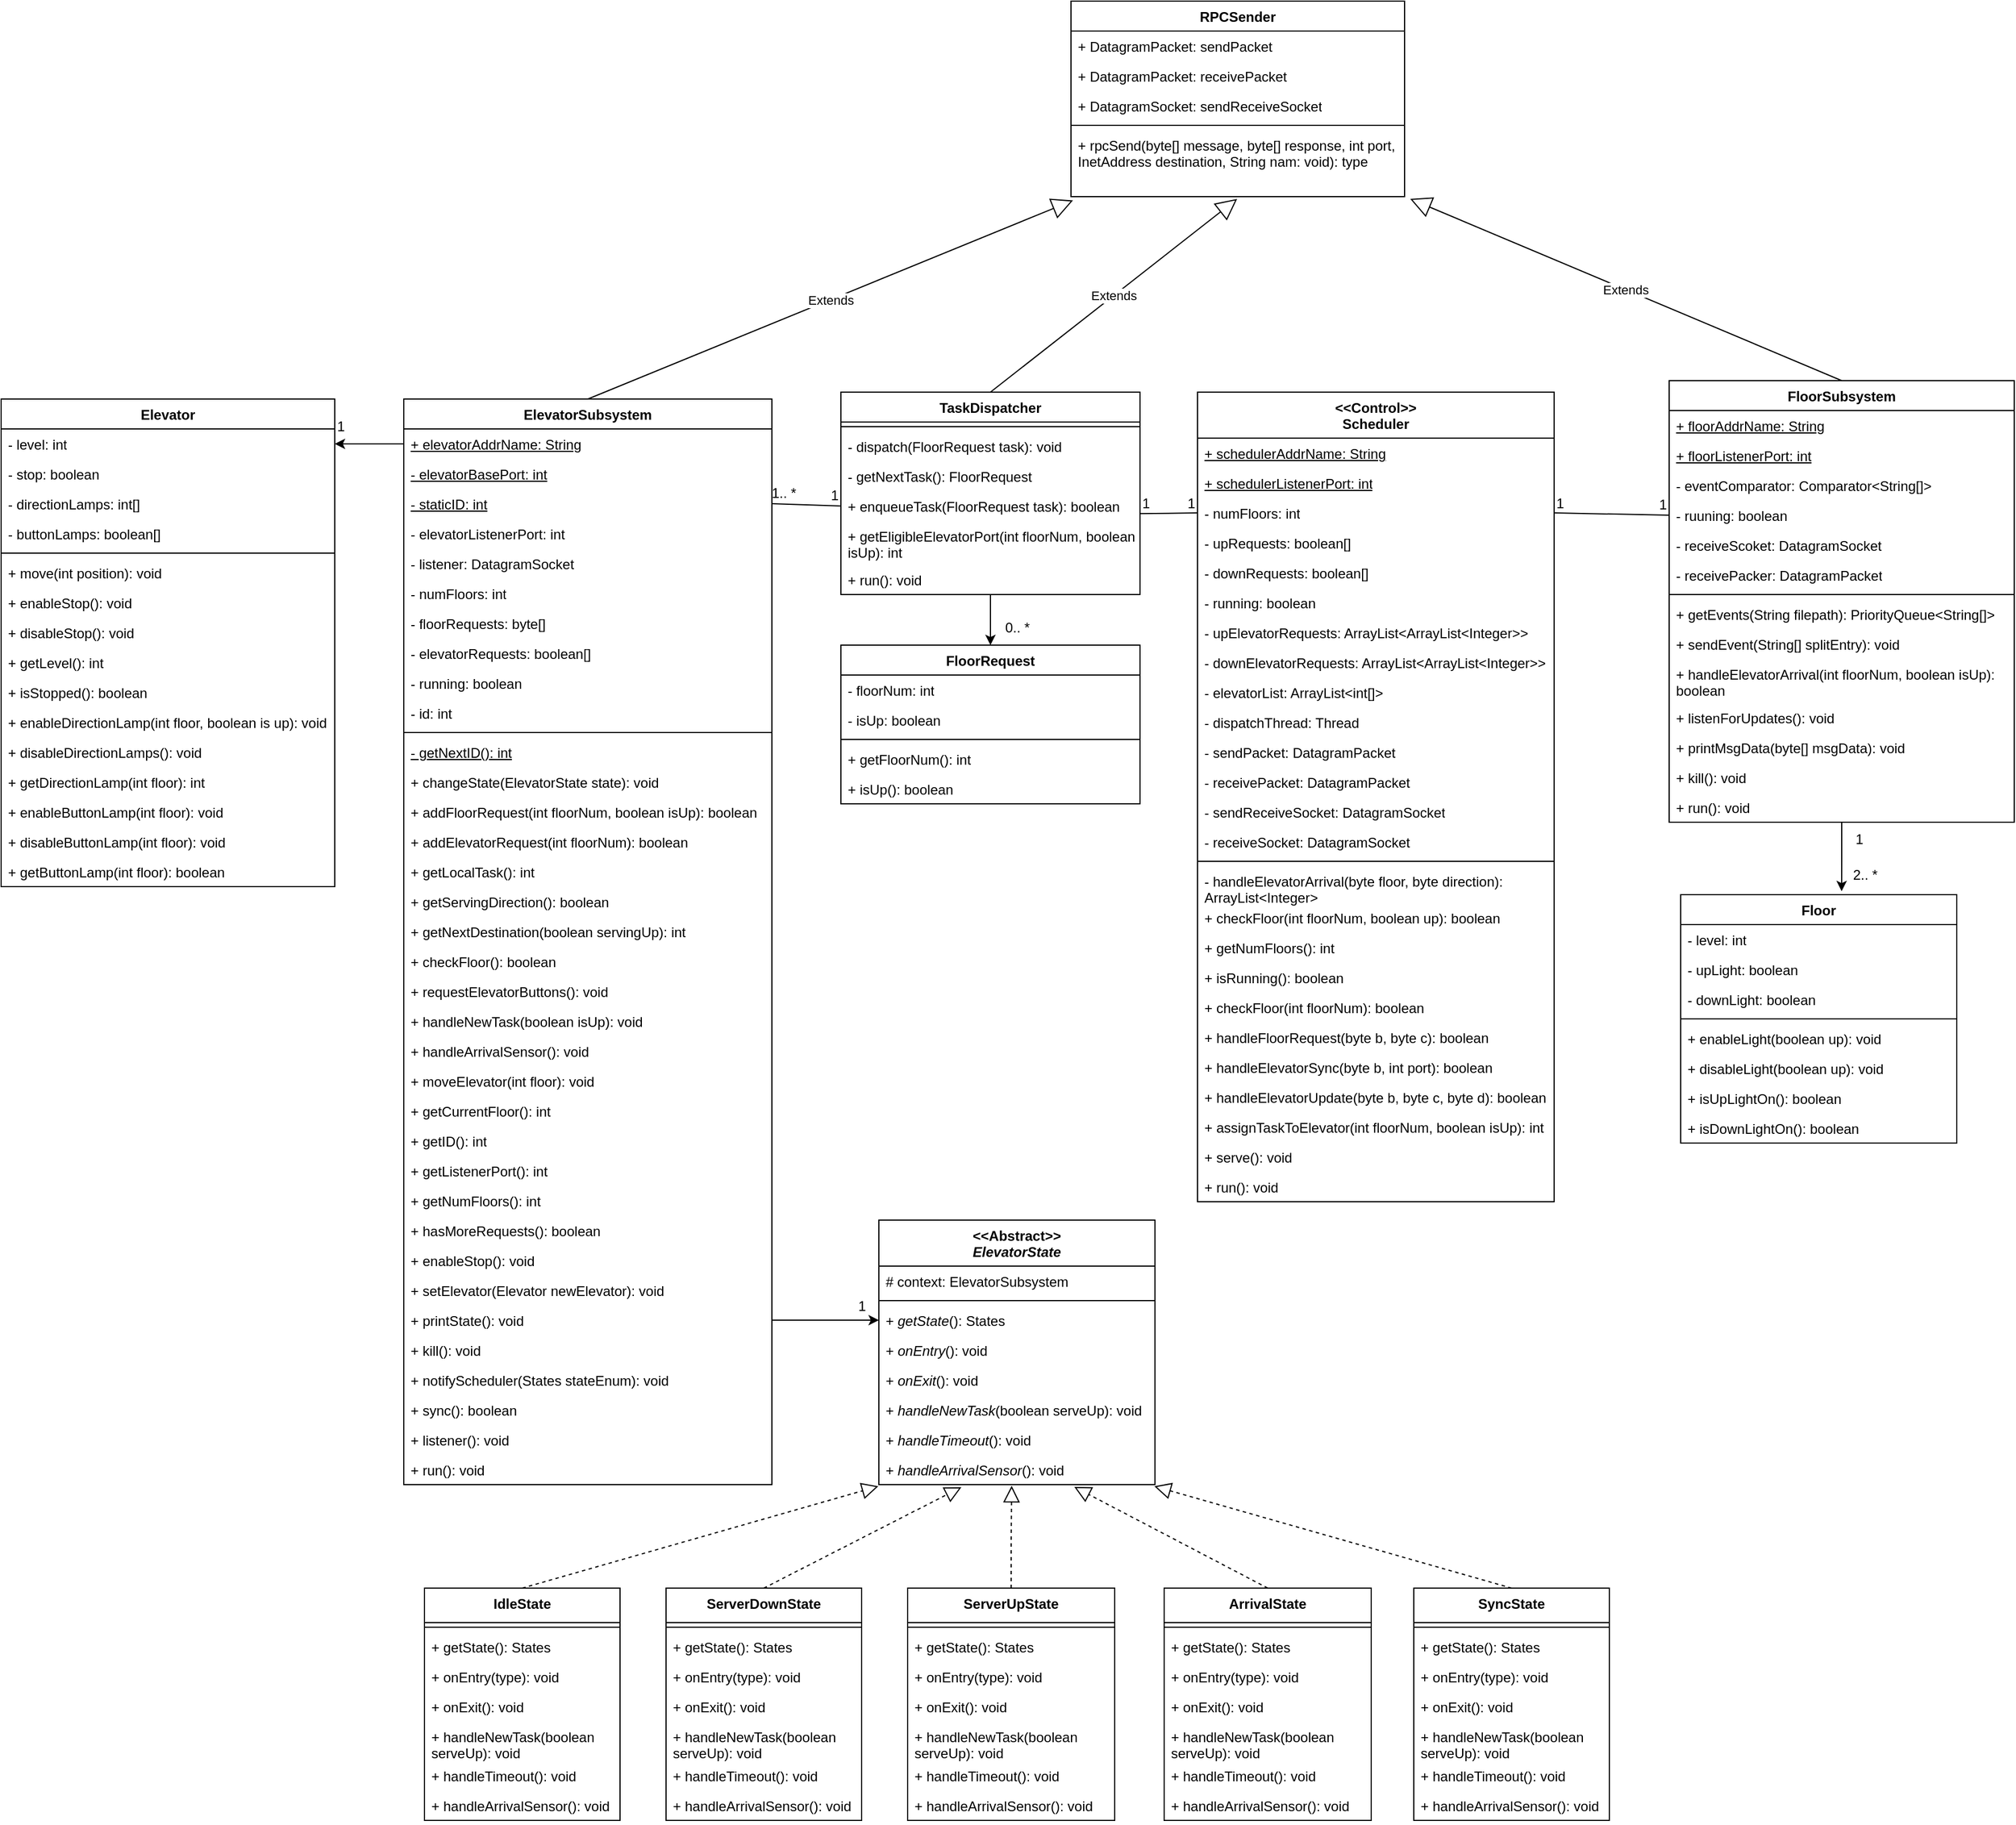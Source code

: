 <mxfile version="21.1.7" type="device">
  <diagram id="C5RBs43oDa-KdzZeNtuy" name="Page-1">
    <mxGraphModel dx="5610" dy="3218" grid="1" gridSize="10" guides="1" tooltips="1" connect="1" arrows="1" fold="1" page="1" pageScale="1" pageWidth="827" pageHeight="1169" math="0" shadow="0">
      <root>
        <mxCell id="WIyWlLk6GJQsqaUBKTNV-0" />
        <mxCell id="WIyWlLk6GJQsqaUBKTNV-1" parent="WIyWlLk6GJQsqaUBKTNV-0" />
        <mxCell id="YPm3PpncCEhYX0uplSMa-4" value="ElevatorSubsystem" style="swimlane;fontStyle=1;align=center;verticalAlign=top;childLayout=stackLayout;horizontal=1;startSize=26;horizontalStack=0;resizeParent=1;resizeParentMax=0;resizeLast=0;collapsible=1;marginBottom=0;whiteSpace=wrap;html=1;" parent="WIyWlLk6GJQsqaUBKTNV-1" vertex="1">
          <mxGeometry x="-130" y="46" width="320" height="944" as="geometry" />
        </mxCell>
        <mxCell id="YPm3PpncCEhYX0uplSMa-5" value="&lt;u&gt;+ elevatorAddrName: String&lt;/u&gt;" style="text;strokeColor=none;fillColor=none;align=left;verticalAlign=top;spacingLeft=4;spacingRight=4;overflow=hidden;rotatable=0;points=[[0,0.5],[1,0.5]];portConstraint=eastwest;whiteSpace=wrap;html=1;" parent="YPm3PpncCEhYX0uplSMa-4" vertex="1">
          <mxGeometry y="26" width="320" height="26" as="geometry" />
        </mxCell>
        <mxCell id="YPm3PpncCEhYX0uplSMa-17" value="&lt;u&gt;- elevatorBasePort: int&lt;/u&gt;" style="text;strokeColor=none;fillColor=none;align=left;verticalAlign=top;spacingLeft=4;spacingRight=4;overflow=hidden;rotatable=0;points=[[0,0.5],[1,0.5]];portConstraint=eastwest;whiteSpace=wrap;html=1;" parent="YPm3PpncCEhYX0uplSMa-4" vertex="1">
          <mxGeometry y="52" width="320" height="26" as="geometry" />
        </mxCell>
        <mxCell id="YPm3PpncCEhYX0uplSMa-176" value="&lt;u&gt;- staticID: int&lt;/u&gt;" style="text;strokeColor=none;fillColor=none;align=left;verticalAlign=top;spacingLeft=4;spacingRight=4;overflow=hidden;rotatable=0;points=[[0,0.5],[1,0.5]];portConstraint=eastwest;whiteSpace=wrap;html=1;" parent="YPm3PpncCEhYX0uplSMa-4" vertex="1">
          <mxGeometry y="78" width="320" height="26" as="geometry" />
        </mxCell>
        <mxCell id="YPm3PpncCEhYX0uplSMa-18" value="- elevatorListenerPort: int" style="text;strokeColor=none;fillColor=none;align=left;verticalAlign=top;spacingLeft=4;spacingRight=4;overflow=hidden;rotatable=0;points=[[0,0.5],[1,0.5]];portConstraint=eastwest;whiteSpace=wrap;html=1;" parent="YPm3PpncCEhYX0uplSMa-4" vertex="1">
          <mxGeometry y="104" width="320" height="26" as="geometry" />
        </mxCell>
        <mxCell id="YPm3PpncCEhYX0uplSMa-175" value="- listener: DatagramSocket" style="text;strokeColor=none;fillColor=none;align=left;verticalAlign=top;spacingLeft=4;spacingRight=4;overflow=hidden;rotatable=0;points=[[0,0.5],[1,0.5]];portConstraint=eastwest;whiteSpace=wrap;html=1;" parent="YPm3PpncCEhYX0uplSMa-4" vertex="1">
          <mxGeometry y="130" width="320" height="26" as="geometry" />
        </mxCell>
        <mxCell id="YPm3PpncCEhYX0uplSMa-177" value="- numFloors: int" style="text;strokeColor=none;fillColor=none;align=left;verticalAlign=top;spacingLeft=4;spacingRight=4;overflow=hidden;rotatable=0;points=[[0,0.5],[1,0.5]];portConstraint=eastwest;whiteSpace=wrap;html=1;" parent="YPm3PpncCEhYX0uplSMa-4" vertex="1">
          <mxGeometry y="156" width="320" height="26" as="geometry" />
        </mxCell>
        <mxCell id="YPm3PpncCEhYX0uplSMa-179" value="-&amp;nbsp;floorRequests: byte[]" style="text;strokeColor=none;fillColor=none;align=left;verticalAlign=top;spacingLeft=4;spacingRight=4;overflow=hidden;rotatable=0;points=[[0,0.5],[1,0.5]];portConstraint=eastwest;whiteSpace=wrap;html=1;" parent="YPm3PpncCEhYX0uplSMa-4" vertex="1">
          <mxGeometry y="182" width="320" height="26" as="geometry" />
        </mxCell>
        <mxCell id="YPm3PpncCEhYX0uplSMa-178" value="-&amp;nbsp;elevatorRequests: boolean[]" style="text;strokeColor=none;fillColor=none;align=left;verticalAlign=top;spacingLeft=4;spacingRight=4;overflow=hidden;rotatable=0;points=[[0,0.5],[1,0.5]];portConstraint=eastwest;whiteSpace=wrap;html=1;" parent="YPm3PpncCEhYX0uplSMa-4" vertex="1">
          <mxGeometry y="208" width="320" height="26" as="geometry" />
        </mxCell>
        <mxCell id="YPm3PpncCEhYX0uplSMa-180" value="-&amp;nbsp;running: boolean" style="text;strokeColor=none;fillColor=none;align=left;verticalAlign=top;spacingLeft=4;spacingRight=4;overflow=hidden;rotatable=0;points=[[0,0.5],[1,0.5]];portConstraint=eastwest;whiteSpace=wrap;html=1;" parent="YPm3PpncCEhYX0uplSMa-4" vertex="1">
          <mxGeometry y="234" width="320" height="26" as="geometry" />
        </mxCell>
        <mxCell id="YPm3PpncCEhYX0uplSMa-16" value="- id: int" style="text;strokeColor=none;fillColor=none;align=left;verticalAlign=top;spacingLeft=4;spacingRight=4;overflow=hidden;rotatable=0;points=[[0,0.5],[1,0.5]];portConstraint=eastwest;whiteSpace=wrap;html=1;" parent="YPm3PpncCEhYX0uplSMa-4" vertex="1">
          <mxGeometry y="260" width="320" height="26" as="geometry" />
        </mxCell>
        <mxCell id="YPm3PpncCEhYX0uplSMa-6" value="" style="line;strokeWidth=1;fillColor=none;align=left;verticalAlign=middle;spacingTop=-1;spacingLeft=3;spacingRight=3;rotatable=0;labelPosition=right;points=[];portConstraint=eastwest;strokeColor=inherit;" parent="YPm3PpncCEhYX0uplSMa-4" vertex="1">
          <mxGeometry y="286" width="320" height="8" as="geometry" />
        </mxCell>
        <mxCell id="YPm3PpncCEhYX0uplSMa-7" value="&lt;u&gt;- getNextID(): int&lt;/u&gt;" style="text;strokeColor=none;fillColor=none;align=left;verticalAlign=top;spacingLeft=4;spacingRight=4;overflow=hidden;rotatable=0;points=[[0,0.5],[1,0.5]];portConstraint=eastwest;whiteSpace=wrap;html=1;" parent="YPm3PpncCEhYX0uplSMa-4" vertex="1">
          <mxGeometry y="294" width="320" height="26" as="geometry" />
        </mxCell>
        <mxCell id="YPm3PpncCEhYX0uplSMa-8" value="+ changeState(ElevatorState state): void" style="text;strokeColor=none;fillColor=none;align=left;verticalAlign=top;spacingLeft=4;spacingRight=4;overflow=hidden;rotatable=0;points=[[0,0.5],[1,0.5]];portConstraint=eastwest;whiteSpace=wrap;html=1;" parent="YPm3PpncCEhYX0uplSMa-4" vertex="1">
          <mxGeometry y="320" width="320" height="26" as="geometry" />
        </mxCell>
        <mxCell id="YPm3PpncCEhYX0uplSMa-9" value="+ addFloorRequest(int floorNum, boolean isUp): boolean" style="text;strokeColor=none;fillColor=none;align=left;verticalAlign=top;spacingLeft=4;spacingRight=4;overflow=hidden;rotatable=0;points=[[0,0.5],[1,0.5]];portConstraint=eastwest;whiteSpace=wrap;html=1;" parent="YPm3PpncCEhYX0uplSMa-4" vertex="1">
          <mxGeometry y="346" width="320" height="26" as="geometry" />
        </mxCell>
        <mxCell id="YPm3PpncCEhYX0uplSMa-11" value="+ addElevatorRequest(int floorNum): boolean" style="text;strokeColor=none;fillColor=none;align=left;verticalAlign=top;spacingLeft=4;spacingRight=4;overflow=hidden;rotatable=0;points=[[0,0.5],[1,0.5]];portConstraint=eastwest;whiteSpace=wrap;html=1;" parent="YPm3PpncCEhYX0uplSMa-4" vertex="1">
          <mxGeometry y="372" width="320" height="26" as="geometry" />
        </mxCell>
        <mxCell id="YPm3PpncCEhYX0uplSMa-14" value="+ getLocalTask(): int" style="text;strokeColor=none;fillColor=none;align=left;verticalAlign=top;spacingLeft=4;spacingRight=4;overflow=hidden;rotatable=0;points=[[0,0.5],[1,0.5]];portConstraint=eastwest;whiteSpace=wrap;html=1;" parent="YPm3PpncCEhYX0uplSMa-4" vertex="1">
          <mxGeometry y="398" width="320" height="26" as="geometry" />
        </mxCell>
        <mxCell id="YPm3PpncCEhYX0uplSMa-15" value="+&amp;nbsp;getServingDirection(): boolean" style="text;strokeColor=none;fillColor=none;align=left;verticalAlign=top;spacingLeft=4;spacingRight=4;overflow=hidden;rotatable=0;points=[[0,0.5],[1,0.5]];portConstraint=eastwest;whiteSpace=wrap;html=1;" parent="YPm3PpncCEhYX0uplSMa-4" vertex="1">
          <mxGeometry y="424" width="320" height="26" as="geometry" />
        </mxCell>
        <mxCell id="YPm3PpncCEhYX0uplSMa-13" value="+&amp;nbsp;getNextDestination(boolean servingUp): int" style="text;strokeColor=none;fillColor=none;align=left;verticalAlign=top;spacingLeft=4;spacingRight=4;overflow=hidden;rotatable=0;points=[[0,0.5],[1,0.5]];portConstraint=eastwest;whiteSpace=wrap;html=1;" parent="YPm3PpncCEhYX0uplSMa-4" vertex="1">
          <mxGeometry y="450" width="320" height="26" as="geometry" />
        </mxCell>
        <mxCell id="YPm3PpncCEhYX0uplSMa-12" value="+ checkFloor(): boolean" style="text;strokeColor=none;fillColor=none;align=left;verticalAlign=top;spacingLeft=4;spacingRight=4;overflow=hidden;rotatable=0;points=[[0,0.5],[1,0.5]];portConstraint=eastwest;whiteSpace=wrap;html=1;" parent="YPm3PpncCEhYX0uplSMa-4" vertex="1">
          <mxGeometry y="476" width="320" height="26" as="geometry" />
        </mxCell>
        <mxCell id="YPm3PpncCEhYX0uplSMa-10" value="+&amp;nbsp;requestElevatorButtons(): void" style="text;strokeColor=none;fillColor=none;align=left;verticalAlign=top;spacingLeft=4;spacingRight=4;overflow=hidden;rotatable=0;points=[[0,0.5],[1,0.5]];portConstraint=eastwest;whiteSpace=wrap;html=1;" parent="YPm3PpncCEhYX0uplSMa-4" vertex="1">
          <mxGeometry y="502" width="320" height="26" as="geometry" />
        </mxCell>
        <mxCell id="YPm3PpncCEhYX0uplSMa-181" value="+&amp;nbsp;handleNewTask(boolean isUp): void" style="text;strokeColor=none;fillColor=none;align=left;verticalAlign=top;spacingLeft=4;spacingRight=4;overflow=hidden;rotatable=0;points=[[0,0.5],[1,0.5]];portConstraint=eastwest;whiteSpace=wrap;html=1;" parent="YPm3PpncCEhYX0uplSMa-4" vertex="1">
          <mxGeometry y="528" width="320" height="26" as="geometry" />
        </mxCell>
        <mxCell id="YPm3PpncCEhYX0uplSMa-182" value="+&amp;nbsp;handleArrivalSensor(): void" style="text;strokeColor=none;fillColor=none;align=left;verticalAlign=top;spacingLeft=4;spacingRight=4;overflow=hidden;rotatable=0;points=[[0,0.5],[1,0.5]];portConstraint=eastwest;whiteSpace=wrap;html=1;" parent="YPm3PpncCEhYX0uplSMa-4" vertex="1">
          <mxGeometry y="554" width="320" height="26" as="geometry" />
        </mxCell>
        <mxCell id="YPm3PpncCEhYX0uplSMa-183" value="+&amp;nbsp;moveElevator(int floor): void" style="text;strokeColor=none;fillColor=none;align=left;verticalAlign=top;spacingLeft=4;spacingRight=4;overflow=hidden;rotatable=0;points=[[0,0.5],[1,0.5]];portConstraint=eastwest;whiteSpace=wrap;html=1;" parent="YPm3PpncCEhYX0uplSMa-4" vertex="1">
          <mxGeometry y="580" width="320" height="26" as="geometry" />
        </mxCell>
        <mxCell id="YPm3PpncCEhYX0uplSMa-184" value="+&amp;nbsp;getCurrentFloor(): int" style="text;strokeColor=none;fillColor=none;align=left;verticalAlign=top;spacingLeft=4;spacingRight=4;overflow=hidden;rotatable=0;points=[[0,0.5],[1,0.5]];portConstraint=eastwest;whiteSpace=wrap;html=1;" parent="YPm3PpncCEhYX0uplSMa-4" vertex="1">
          <mxGeometry y="606" width="320" height="26" as="geometry" />
        </mxCell>
        <mxCell id="YPm3PpncCEhYX0uplSMa-186" value="+&amp;nbsp;getID(): int" style="text;strokeColor=none;fillColor=none;align=left;verticalAlign=top;spacingLeft=4;spacingRight=4;overflow=hidden;rotatable=0;points=[[0,0.5],[1,0.5]];portConstraint=eastwest;whiteSpace=wrap;html=1;" parent="YPm3PpncCEhYX0uplSMa-4" vertex="1">
          <mxGeometry y="632" width="320" height="26" as="geometry" />
        </mxCell>
        <mxCell id="YPm3PpncCEhYX0uplSMa-188" value="+&amp;nbsp;getListenerPort(): int" style="text;strokeColor=none;fillColor=none;align=left;verticalAlign=top;spacingLeft=4;spacingRight=4;overflow=hidden;rotatable=0;points=[[0,0.5],[1,0.5]];portConstraint=eastwest;whiteSpace=wrap;html=1;" parent="YPm3PpncCEhYX0uplSMa-4" vertex="1">
          <mxGeometry y="658" width="320" height="26" as="geometry" />
        </mxCell>
        <mxCell id="YPm3PpncCEhYX0uplSMa-187" value="+&amp;nbsp;getNumFloors(): int" style="text;strokeColor=none;fillColor=none;align=left;verticalAlign=top;spacingLeft=4;spacingRight=4;overflow=hidden;rotatable=0;points=[[0,0.5],[1,0.5]];portConstraint=eastwest;whiteSpace=wrap;html=1;" parent="YPm3PpncCEhYX0uplSMa-4" vertex="1">
          <mxGeometry y="684" width="320" height="26" as="geometry" />
        </mxCell>
        <mxCell id="YPm3PpncCEhYX0uplSMa-185" value="+&amp;nbsp;hasMoreRequests(): boolean" style="text;strokeColor=none;fillColor=none;align=left;verticalAlign=top;spacingLeft=4;spacingRight=4;overflow=hidden;rotatable=0;points=[[0,0.5],[1,0.5]];portConstraint=eastwest;whiteSpace=wrap;html=1;" parent="YPm3PpncCEhYX0uplSMa-4" vertex="1">
          <mxGeometry y="710" width="320" height="26" as="geometry" />
        </mxCell>
        <mxCell id="YPm3PpncCEhYX0uplSMa-189" value="+&amp;nbsp;enableStop(): void" style="text;strokeColor=none;fillColor=none;align=left;verticalAlign=top;spacingLeft=4;spacingRight=4;overflow=hidden;rotatable=0;points=[[0,0.5],[1,0.5]];portConstraint=eastwest;whiteSpace=wrap;html=1;" parent="YPm3PpncCEhYX0uplSMa-4" vertex="1">
          <mxGeometry y="736" width="320" height="26" as="geometry" />
        </mxCell>
        <mxCell id="YPm3PpncCEhYX0uplSMa-190" value="+&amp;nbsp;setElevator(Elevator newElevator): void" style="text;strokeColor=none;fillColor=none;align=left;verticalAlign=top;spacingLeft=4;spacingRight=4;overflow=hidden;rotatable=0;points=[[0,0.5],[1,0.5]];portConstraint=eastwest;whiteSpace=wrap;html=1;" parent="YPm3PpncCEhYX0uplSMa-4" vertex="1">
          <mxGeometry y="762" width="320" height="26" as="geometry" />
        </mxCell>
        <mxCell id="YPm3PpncCEhYX0uplSMa-191" value="+&amp;nbsp;printState(): void" style="text;strokeColor=none;fillColor=none;align=left;verticalAlign=top;spacingLeft=4;spacingRight=4;overflow=hidden;rotatable=0;points=[[0,0.5],[1,0.5]];portConstraint=eastwest;whiteSpace=wrap;html=1;" parent="YPm3PpncCEhYX0uplSMa-4" vertex="1">
          <mxGeometry y="788" width="320" height="26" as="geometry" />
        </mxCell>
        <mxCell id="YPm3PpncCEhYX0uplSMa-192" value="+&amp;nbsp;kill(): void" style="text;strokeColor=none;fillColor=none;align=left;verticalAlign=top;spacingLeft=4;spacingRight=4;overflow=hidden;rotatable=0;points=[[0,0.5],[1,0.5]];portConstraint=eastwest;whiteSpace=wrap;html=1;" parent="YPm3PpncCEhYX0uplSMa-4" vertex="1">
          <mxGeometry y="814" width="320" height="26" as="geometry" />
        </mxCell>
        <mxCell id="YPm3PpncCEhYX0uplSMa-193" value="+&amp;nbsp;notifyScheduler(States stateEnum): void" style="text;strokeColor=none;fillColor=none;align=left;verticalAlign=top;spacingLeft=4;spacingRight=4;overflow=hidden;rotatable=0;points=[[0,0.5],[1,0.5]];portConstraint=eastwest;whiteSpace=wrap;html=1;" parent="YPm3PpncCEhYX0uplSMa-4" vertex="1">
          <mxGeometry y="840" width="320" height="26" as="geometry" />
        </mxCell>
        <mxCell id="YPm3PpncCEhYX0uplSMa-194" value="+&amp;nbsp;sync(): boolean" style="text;strokeColor=none;fillColor=none;align=left;verticalAlign=top;spacingLeft=4;spacingRight=4;overflow=hidden;rotatable=0;points=[[0,0.5],[1,0.5]];portConstraint=eastwest;whiteSpace=wrap;html=1;" parent="YPm3PpncCEhYX0uplSMa-4" vertex="1">
          <mxGeometry y="866" width="320" height="26" as="geometry" />
        </mxCell>
        <mxCell id="YPm3PpncCEhYX0uplSMa-195" value="+&amp;nbsp;listener(): void" style="text;strokeColor=none;fillColor=none;align=left;verticalAlign=top;spacingLeft=4;spacingRight=4;overflow=hidden;rotatable=0;points=[[0,0.5],[1,0.5]];portConstraint=eastwest;whiteSpace=wrap;html=1;" parent="YPm3PpncCEhYX0uplSMa-4" vertex="1">
          <mxGeometry y="892" width="320" height="26" as="geometry" />
        </mxCell>
        <mxCell id="YPm3PpncCEhYX0uplSMa-274" value="+&amp;nbsp;run(): void" style="text;strokeColor=none;fillColor=none;align=left;verticalAlign=top;spacingLeft=4;spacingRight=4;overflow=hidden;rotatable=0;points=[[0,0.5],[1,0.5]];portConstraint=eastwest;whiteSpace=wrap;html=1;" parent="YPm3PpncCEhYX0uplSMa-4" vertex="1">
          <mxGeometry y="918" width="320" height="26" as="geometry" />
        </mxCell>
        <mxCell id="YPm3PpncCEhYX0uplSMa-21" value="Elevator" style="swimlane;fontStyle=1;align=center;verticalAlign=top;childLayout=stackLayout;horizontal=1;startSize=26;horizontalStack=0;resizeParent=1;resizeParentMax=0;resizeLast=0;collapsible=1;marginBottom=0;whiteSpace=wrap;html=1;" parent="WIyWlLk6GJQsqaUBKTNV-1" vertex="1">
          <mxGeometry x="-480" y="46" width="290" height="424" as="geometry" />
        </mxCell>
        <mxCell id="YPm3PpncCEhYX0uplSMa-22" value="- level: int" style="text;strokeColor=none;fillColor=none;align=left;verticalAlign=top;spacingLeft=4;spacingRight=4;overflow=hidden;rotatable=0;points=[[0,0.5],[1,0.5]];portConstraint=eastwest;whiteSpace=wrap;html=1;" parent="YPm3PpncCEhYX0uplSMa-21" vertex="1">
          <mxGeometry y="26" width="290" height="26" as="geometry" />
        </mxCell>
        <mxCell id="YPm3PpncCEhYX0uplSMa-23" value="- stop: boolean" style="text;strokeColor=none;fillColor=none;align=left;verticalAlign=top;spacingLeft=4;spacingRight=4;overflow=hidden;rotatable=0;points=[[0,0.5],[1,0.5]];portConstraint=eastwest;whiteSpace=wrap;html=1;" parent="YPm3PpncCEhYX0uplSMa-21" vertex="1">
          <mxGeometry y="52" width="290" height="26" as="geometry" />
        </mxCell>
        <mxCell id="YPm3PpncCEhYX0uplSMa-24" value="- directionLamps: int[]" style="text;strokeColor=none;fillColor=none;align=left;verticalAlign=top;spacingLeft=4;spacingRight=4;overflow=hidden;rotatable=0;points=[[0,0.5],[1,0.5]];portConstraint=eastwest;whiteSpace=wrap;html=1;" parent="YPm3PpncCEhYX0uplSMa-21" vertex="1">
          <mxGeometry y="78" width="290" height="26" as="geometry" />
        </mxCell>
        <mxCell id="YPm3PpncCEhYX0uplSMa-25" value="- buttonLamps: boolean[]" style="text;strokeColor=none;fillColor=none;align=left;verticalAlign=top;spacingLeft=4;spacingRight=4;overflow=hidden;rotatable=0;points=[[0,0.5],[1,0.5]];portConstraint=eastwest;whiteSpace=wrap;html=1;" parent="YPm3PpncCEhYX0uplSMa-21" vertex="1">
          <mxGeometry y="104" width="290" height="26" as="geometry" />
        </mxCell>
        <mxCell id="YPm3PpncCEhYX0uplSMa-26" value="" style="line;strokeWidth=1;fillColor=none;align=left;verticalAlign=middle;spacingTop=-1;spacingLeft=3;spacingRight=3;rotatable=0;labelPosition=right;points=[];portConstraint=eastwest;strokeColor=inherit;" parent="YPm3PpncCEhYX0uplSMa-21" vertex="1">
          <mxGeometry y="130" width="290" height="8" as="geometry" />
        </mxCell>
        <mxCell id="YPm3PpncCEhYX0uplSMa-27" value="+ move(int position): void" style="text;strokeColor=none;fillColor=none;align=left;verticalAlign=top;spacingLeft=4;spacingRight=4;overflow=hidden;rotatable=0;points=[[0,0.5],[1,0.5]];portConstraint=eastwest;whiteSpace=wrap;html=1;" parent="YPm3PpncCEhYX0uplSMa-21" vertex="1">
          <mxGeometry y="138" width="290" height="26" as="geometry" />
        </mxCell>
        <mxCell id="YPm3PpncCEhYX0uplSMa-28" value="+ enableStop(): void" style="text;strokeColor=none;fillColor=none;align=left;verticalAlign=top;spacingLeft=4;spacingRight=4;overflow=hidden;rotatable=0;points=[[0,0.5],[1,0.5]];portConstraint=eastwest;whiteSpace=wrap;html=1;" parent="YPm3PpncCEhYX0uplSMa-21" vertex="1">
          <mxGeometry y="164" width="290" height="26" as="geometry" />
        </mxCell>
        <mxCell id="YPm3PpncCEhYX0uplSMa-29" value="+ disableStop(): void" style="text;strokeColor=none;fillColor=none;align=left;verticalAlign=top;spacingLeft=4;spacingRight=4;overflow=hidden;rotatable=0;points=[[0,0.5],[1,0.5]];portConstraint=eastwest;whiteSpace=wrap;html=1;" parent="YPm3PpncCEhYX0uplSMa-21" vertex="1">
          <mxGeometry y="190" width="290" height="26" as="geometry" />
        </mxCell>
        <mxCell id="YPm3PpncCEhYX0uplSMa-30" value="+ getLevel(): int" style="text;strokeColor=none;fillColor=none;align=left;verticalAlign=top;spacingLeft=4;spacingRight=4;overflow=hidden;rotatable=0;points=[[0,0.5],[1,0.5]];portConstraint=eastwest;whiteSpace=wrap;html=1;" parent="YPm3PpncCEhYX0uplSMa-21" vertex="1">
          <mxGeometry y="216" width="290" height="26" as="geometry" />
        </mxCell>
        <mxCell id="YPm3PpncCEhYX0uplSMa-31" value="+ isStopped(): boolean" style="text;strokeColor=none;fillColor=none;align=left;verticalAlign=top;spacingLeft=4;spacingRight=4;overflow=hidden;rotatable=0;points=[[0,0.5],[1,0.5]];portConstraint=eastwest;whiteSpace=wrap;html=1;" parent="YPm3PpncCEhYX0uplSMa-21" vertex="1">
          <mxGeometry y="242" width="290" height="26" as="geometry" />
        </mxCell>
        <mxCell id="YPm3PpncCEhYX0uplSMa-32" value="+&amp;nbsp;enableDirectionLamp(int floor, boolean is up): void" style="text;strokeColor=none;fillColor=none;align=left;verticalAlign=top;spacingLeft=4;spacingRight=4;overflow=hidden;rotatable=0;points=[[0,0.5],[1,0.5]];portConstraint=eastwest;whiteSpace=wrap;html=1;" parent="YPm3PpncCEhYX0uplSMa-21" vertex="1">
          <mxGeometry y="268" width="290" height="26" as="geometry" />
        </mxCell>
        <mxCell id="YPm3PpncCEhYX0uplSMa-33" value="+&amp;nbsp;disableDirectionLamps(): void" style="text;strokeColor=none;fillColor=none;align=left;verticalAlign=top;spacingLeft=4;spacingRight=4;overflow=hidden;rotatable=0;points=[[0,0.5],[1,0.5]];portConstraint=eastwest;whiteSpace=wrap;html=1;" parent="YPm3PpncCEhYX0uplSMa-21" vertex="1">
          <mxGeometry y="294" width="290" height="26" as="geometry" />
        </mxCell>
        <mxCell id="YPm3PpncCEhYX0uplSMa-34" value="+ getDirectionLamp(int floor): int" style="text;strokeColor=none;fillColor=none;align=left;verticalAlign=top;spacingLeft=4;spacingRight=4;overflow=hidden;rotatable=0;points=[[0,0.5],[1,0.5]];portConstraint=eastwest;whiteSpace=wrap;html=1;" parent="YPm3PpncCEhYX0uplSMa-21" vertex="1">
          <mxGeometry y="320" width="290" height="26" as="geometry" />
        </mxCell>
        <mxCell id="YPm3PpncCEhYX0uplSMa-173" value="+ enableButtonLamp(int floor): void" style="text;strokeColor=none;fillColor=none;align=left;verticalAlign=top;spacingLeft=4;spacingRight=4;overflow=hidden;rotatable=0;points=[[0,0.5],[1,0.5]];portConstraint=eastwest;whiteSpace=wrap;html=1;" parent="YPm3PpncCEhYX0uplSMa-21" vertex="1">
          <mxGeometry y="346" width="290" height="26" as="geometry" />
        </mxCell>
        <mxCell id="YPm3PpncCEhYX0uplSMa-35" value="+ disableButtonLamp(int floor): void" style="text;strokeColor=none;fillColor=none;align=left;verticalAlign=top;spacingLeft=4;spacingRight=4;overflow=hidden;rotatable=0;points=[[0,0.5],[1,0.5]];portConstraint=eastwest;whiteSpace=wrap;html=1;" parent="YPm3PpncCEhYX0uplSMa-21" vertex="1">
          <mxGeometry y="372" width="290" height="26" as="geometry" />
        </mxCell>
        <mxCell id="YPm3PpncCEhYX0uplSMa-174" value="+ getButtonLamp(int floor): boolean" style="text;strokeColor=none;fillColor=none;align=left;verticalAlign=top;spacingLeft=4;spacingRight=4;overflow=hidden;rotatable=0;points=[[0,0.5],[1,0.5]];portConstraint=eastwest;whiteSpace=wrap;html=1;" parent="YPm3PpncCEhYX0uplSMa-21" vertex="1">
          <mxGeometry y="398" width="290" height="26" as="geometry" />
        </mxCell>
        <mxCell id="YPm3PpncCEhYX0uplSMa-36" value="&amp;lt;&amp;lt;Control&amp;gt;&amp;gt;&lt;br&gt;Scheduler" style="swimlane;fontStyle=1;align=center;verticalAlign=top;childLayout=stackLayout;horizontal=1;startSize=40;horizontalStack=0;resizeParent=1;resizeParentMax=0;resizeLast=0;collapsible=1;marginBottom=0;whiteSpace=wrap;html=1;" parent="WIyWlLk6GJQsqaUBKTNV-1" vertex="1">
          <mxGeometry x="560" y="40" width="310" height="704" as="geometry" />
        </mxCell>
        <mxCell id="YPm3PpncCEhYX0uplSMa-228" value="&lt;u&gt;+ schedulerAddrName: String&lt;/u&gt;" style="text;strokeColor=none;fillColor=none;align=left;verticalAlign=top;spacingLeft=4;spacingRight=4;overflow=hidden;rotatable=0;points=[[0,0.5],[1,0.5]];portConstraint=eastwest;whiteSpace=wrap;html=1;" parent="YPm3PpncCEhYX0uplSMa-36" vertex="1">
          <mxGeometry y="40" width="310" height="26" as="geometry" />
        </mxCell>
        <mxCell id="YPm3PpncCEhYX0uplSMa-229" value="&lt;u&gt;+ schedulerListenerPort: int&lt;/u&gt;" style="text;strokeColor=none;fillColor=none;align=left;verticalAlign=top;spacingLeft=4;spacingRight=4;overflow=hidden;rotatable=0;points=[[0,0.5],[1,0.5]];portConstraint=eastwest;whiteSpace=wrap;html=1;" parent="YPm3PpncCEhYX0uplSMa-36" vertex="1">
          <mxGeometry y="66" width="310" height="26" as="geometry" />
        </mxCell>
        <mxCell id="YPm3PpncCEhYX0uplSMa-37" value="- numFloors: int" style="text;strokeColor=none;fillColor=none;align=left;verticalAlign=top;spacingLeft=4;spacingRight=4;overflow=hidden;rotatable=0;points=[[0,0.5],[1,0.5]];portConstraint=eastwest;whiteSpace=wrap;html=1;" parent="YPm3PpncCEhYX0uplSMa-36" vertex="1">
          <mxGeometry y="92" width="310" height="26" as="geometry" />
        </mxCell>
        <mxCell id="YPm3PpncCEhYX0uplSMa-38" value="- upRequests: boolean[]" style="text;strokeColor=none;fillColor=none;align=left;verticalAlign=top;spacingLeft=4;spacingRight=4;overflow=hidden;rotatable=0;points=[[0,0.5],[1,0.5]];portConstraint=eastwest;whiteSpace=wrap;html=1;" parent="YPm3PpncCEhYX0uplSMa-36" vertex="1">
          <mxGeometry y="118" width="310" height="26" as="geometry" />
        </mxCell>
        <mxCell id="YPm3PpncCEhYX0uplSMa-230" value="- downRequests: boolean[]" style="text;strokeColor=none;fillColor=none;align=left;verticalAlign=top;spacingLeft=4;spacingRight=4;overflow=hidden;rotatable=0;points=[[0,0.5],[1,0.5]];portConstraint=eastwest;whiteSpace=wrap;html=1;" parent="YPm3PpncCEhYX0uplSMa-36" vertex="1">
          <mxGeometry y="144" width="310" height="26" as="geometry" />
        </mxCell>
        <mxCell id="YPm3PpncCEhYX0uplSMa-39" value="- running: boolean" style="text;strokeColor=none;fillColor=none;align=left;verticalAlign=top;spacingLeft=4;spacingRight=4;overflow=hidden;rotatable=0;points=[[0,0.5],[1,0.5]];portConstraint=eastwest;whiteSpace=wrap;html=1;" parent="YPm3PpncCEhYX0uplSMa-36" vertex="1">
          <mxGeometry y="170" width="310" height="26" as="geometry" />
        </mxCell>
        <mxCell id="YPm3PpncCEhYX0uplSMa-231" value="-&amp;nbsp;upElevatorRequests: ArrayList&amp;lt;ArrayList&amp;lt;Integer&amp;gt;&amp;gt;" style="text;strokeColor=none;fillColor=none;align=left;verticalAlign=top;spacingLeft=4;spacingRight=4;overflow=hidden;rotatable=0;points=[[0,0.5],[1,0.5]];portConstraint=eastwest;whiteSpace=wrap;html=1;" parent="YPm3PpncCEhYX0uplSMa-36" vertex="1">
          <mxGeometry y="196" width="310" height="26" as="geometry" />
        </mxCell>
        <mxCell id="YPm3PpncCEhYX0uplSMa-232" value="- downElevatorRequests: ArrayList&amp;lt;ArrayList&amp;lt;Integer&amp;gt;&amp;gt;" style="text;strokeColor=none;fillColor=none;align=left;verticalAlign=top;spacingLeft=4;spacingRight=4;overflow=hidden;rotatable=0;points=[[0,0.5],[1,0.5]];portConstraint=eastwest;whiteSpace=wrap;html=1;" parent="YPm3PpncCEhYX0uplSMa-36" vertex="1">
          <mxGeometry y="222" width="310" height="26" as="geometry" />
        </mxCell>
        <mxCell id="YPm3PpncCEhYX0uplSMa-40" value="- elevatorList: ArrayList&amp;lt;int[]&amp;gt;" style="text;strokeColor=none;fillColor=none;align=left;verticalAlign=top;spacingLeft=4;spacingRight=4;overflow=hidden;rotatable=0;points=[[0,0.5],[1,0.5]];portConstraint=eastwest;whiteSpace=wrap;html=1;" parent="YPm3PpncCEhYX0uplSMa-36" vertex="1">
          <mxGeometry y="248" width="310" height="26" as="geometry" />
        </mxCell>
        <mxCell id="YPm3PpncCEhYX0uplSMa-234" value="- dispatchThread: Thread" style="text;strokeColor=none;fillColor=none;align=left;verticalAlign=top;spacingLeft=4;spacingRight=4;overflow=hidden;rotatable=0;points=[[0,0.5],[1,0.5]];portConstraint=eastwest;whiteSpace=wrap;html=1;" parent="YPm3PpncCEhYX0uplSMa-36" vertex="1">
          <mxGeometry y="274" width="310" height="26" as="geometry" />
        </mxCell>
        <mxCell id="YPm3PpncCEhYX0uplSMa-236" value="- sendPacket: DatagramPacket" style="text;strokeColor=none;fillColor=none;align=left;verticalAlign=top;spacingLeft=4;spacingRight=4;overflow=hidden;rotatable=0;points=[[0,0.5],[1,0.5]];portConstraint=eastwest;whiteSpace=wrap;html=1;" parent="YPm3PpncCEhYX0uplSMa-36" vertex="1">
          <mxGeometry y="300" width="310" height="26" as="geometry" />
        </mxCell>
        <mxCell id="YPm3PpncCEhYX0uplSMa-239" value="- receivePacket: DatagramPacket" style="text;strokeColor=none;fillColor=none;align=left;verticalAlign=top;spacingLeft=4;spacingRight=4;overflow=hidden;rotatable=0;points=[[0,0.5],[1,0.5]];portConstraint=eastwest;whiteSpace=wrap;html=1;" parent="YPm3PpncCEhYX0uplSMa-36" vertex="1">
          <mxGeometry y="326" width="310" height="26" as="geometry" />
        </mxCell>
        <mxCell id="YPm3PpncCEhYX0uplSMa-240" value="- sendReceiveSocket: DatagramSocket" style="text;strokeColor=none;fillColor=none;align=left;verticalAlign=top;spacingLeft=4;spacingRight=4;overflow=hidden;rotatable=0;points=[[0,0.5],[1,0.5]];portConstraint=eastwest;whiteSpace=wrap;html=1;" parent="YPm3PpncCEhYX0uplSMa-36" vertex="1">
          <mxGeometry y="352" width="310" height="26" as="geometry" />
        </mxCell>
        <mxCell id="YPm3PpncCEhYX0uplSMa-241" value="- receiveSocket: DatagramSocket" style="text;strokeColor=none;fillColor=none;align=left;verticalAlign=top;spacingLeft=4;spacingRight=4;overflow=hidden;rotatable=0;points=[[0,0.5],[1,0.5]];portConstraint=eastwest;whiteSpace=wrap;html=1;" parent="YPm3PpncCEhYX0uplSMa-36" vertex="1">
          <mxGeometry y="378" width="310" height="26" as="geometry" />
        </mxCell>
        <mxCell id="YPm3PpncCEhYX0uplSMa-41" value="" style="line;strokeWidth=1;fillColor=none;align=left;verticalAlign=middle;spacingTop=-1;spacingLeft=3;spacingRight=3;rotatable=0;labelPosition=right;points=[];portConstraint=eastwest;strokeColor=inherit;" parent="YPm3PpncCEhYX0uplSMa-36" vertex="1">
          <mxGeometry y="404" width="310" height="8" as="geometry" />
        </mxCell>
        <mxCell id="YPm3PpncCEhYX0uplSMa-46" value="- handleElevatorArrival(byte floor, byte direction): ArrayList&amp;lt;Integer&amp;gt;" style="text;strokeColor=none;fillColor=none;align=left;verticalAlign=top;spacingLeft=4;spacingRight=4;overflow=hidden;rotatable=0;points=[[0,0.5],[1,0.5]];portConstraint=eastwest;whiteSpace=wrap;html=1;" parent="YPm3PpncCEhYX0uplSMa-36" vertex="1">
          <mxGeometry y="412" width="310" height="32" as="geometry" />
        </mxCell>
        <mxCell id="YPm3PpncCEhYX0uplSMa-42" value="+&amp;nbsp;checkFloor(int floorNum, boolean up): boolean" style="text;strokeColor=none;fillColor=none;align=left;verticalAlign=top;spacingLeft=4;spacingRight=4;overflow=hidden;rotatable=0;points=[[0,0.5],[1,0.5]];portConstraint=eastwest;whiteSpace=wrap;html=1;" parent="YPm3PpncCEhYX0uplSMa-36" vertex="1">
          <mxGeometry y="444" width="310" height="26" as="geometry" />
        </mxCell>
        <mxCell id="YPm3PpncCEhYX0uplSMa-43" value="+ getNumFloors(): int" style="text;strokeColor=none;fillColor=none;align=left;verticalAlign=top;spacingLeft=4;spacingRight=4;overflow=hidden;rotatable=0;points=[[0,0.5],[1,0.5]];portConstraint=eastwest;whiteSpace=wrap;html=1;" parent="YPm3PpncCEhYX0uplSMa-36" vertex="1">
          <mxGeometry y="470" width="310" height="26" as="geometry" />
        </mxCell>
        <mxCell id="YPm3PpncCEhYX0uplSMa-44" value="+ isRunning(): boolean" style="text;strokeColor=none;fillColor=none;align=left;verticalAlign=top;spacingLeft=4;spacingRight=4;overflow=hidden;rotatable=0;points=[[0,0.5],[1,0.5]];portConstraint=eastwest;whiteSpace=wrap;html=1;" parent="YPm3PpncCEhYX0uplSMa-36" vertex="1">
          <mxGeometry y="496" width="310" height="26" as="geometry" />
        </mxCell>
        <mxCell id="YPm3PpncCEhYX0uplSMa-45" value="+ checkFloor(int floorNum): boolean" style="text;strokeColor=none;fillColor=none;align=left;verticalAlign=top;spacingLeft=4;spacingRight=4;overflow=hidden;rotatable=0;points=[[0,0.5],[1,0.5]];portConstraint=eastwest;whiteSpace=wrap;html=1;" parent="YPm3PpncCEhYX0uplSMa-36" vertex="1">
          <mxGeometry y="522" width="310" height="26" as="geometry" />
        </mxCell>
        <mxCell id="YPm3PpncCEhYX0uplSMa-47" value="+&amp;nbsp;handleFloorRequest(byte b, byte c): boolean" style="text;strokeColor=none;fillColor=none;align=left;verticalAlign=top;spacingLeft=4;spacingRight=4;overflow=hidden;rotatable=0;points=[[0,0.5],[1,0.5]];portConstraint=eastwest;whiteSpace=wrap;html=1;" parent="YPm3PpncCEhYX0uplSMa-36" vertex="1">
          <mxGeometry y="548" width="310" height="26" as="geometry" />
        </mxCell>
        <mxCell id="YPm3PpncCEhYX0uplSMa-48" value="+&amp;nbsp;handleElevatorSync(byte b, int port): boolean" style="text;strokeColor=none;fillColor=none;align=left;verticalAlign=top;spacingLeft=4;spacingRight=4;overflow=hidden;rotatable=0;points=[[0,0.5],[1,0.5]];portConstraint=eastwest;whiteSpace=wrap;html=1;" parent="YPm3PpncCEhYX0uplSMa-36" vertex="1">
          <mxGeometry y="574" width="310" height="26" as="geometry" />
        </mxCell>
        <mxCell id="YPm3PpncCEhYX0uplSMa-49" value="+&amp;nbsp;handleElevatorUpdate(byte b, byte c, byte d): boolean" style="text;strokeColor=none;fillColor=none;align=left;verticalAlign=top;spacingLeft=4;spacingRight=4;overflow=hidden;rotatable=0;points=[[0,0.5],[1,0.5]];portConstraint=eastwest;whiteSpace=wrap;html=1;" parent="YPm3PpncCEhYX0uplSMa-36" vertex="1">
          <mxGeometry y="600" width="310" height="26" as="geometry" />
        </mxCell>
        <mxCell id="YPm3PpncCEhYX0uplSMa-50" value="+&amp;nbsp;assignTaskToElevator(int floorNum, boolean isUp): int" style="text;strokeColor=none;fillColor=none;align=left;verticalAlign=top;spacingLeft=4;spacingRight=4;overflow=hidden;rotatable=0;points=[[0,0.5],[1,0.5]];portConstraint=eastwest;whiteSpace=wrap;html=1;" parent="YPm3PpncCEhYX0uplSMa-36" vertex="1">
          <mxGeometry y="626" width="310" height="26" as="geometry" />
        </mxCell>
        <mxCell id="YPm3PpncCEhYX0uplSMa-272" value="+&amp;nbsp;serve(): void" style="text;strokeColor=none;fillColor=none;align=left;verticalAlign=top;spacingLeft=4;spacingRight=4;overflow=hidden;rotatable=0;points=[[0,0.5],[1,0.5]];portConstraint=eastwest;whiteSpace=wrap;html=1;" parent="YPm3PpncCEhYX0uplSMa-36" vertex="1">
          <mxGeometry y="652" width="310" height="26" as="geometry" />
        </mxCell>
        <mxCell id="YPm3PpncCEhYX0uplSMa-273" value="+&amp;nbsp;run(): void" style="text;strokeColor=none;fillColor=none;align=left;verticalAlign=top;spacingLeft=4;spacingRight=4;overflow=hidden;rotatable=0;points=[[0,0.5],[1,0.5]];portConstraint=eastwest;whiteSpace=wrap;html=1;" parent="YPm3PpncCEhYX0uplSMa-36" vertex="1">
          <mxGeometry y="678" width="310" height="26" as="geometry" />
        </mxCell>
        <mxCell id="27cs-0Nez81wQMzJp4P_-33" style="edgeStyle=orthogonalEdgeStyle;rounded=0;orthogonalLoop=1;jettySize=auto;html=1;entryX=0.583;entryY=-0.014;entryDx=0;entryDy=0;entryPerimeter=0;" parent="WIyWlLk6GJQsqaUBKTNV-1" source="YPm3PpncCEhYX0uplSMa-51" target="YPm3PpncCEhYX0uplSMa-66" edge="1">
          <mxGeometry relative="1" as="geometry" />
        </mxCell>
        <mxCell id="YPm3PpncCEhYX0uplSMa-51" value="FloorSubsystem" style="swimlane;fontStyle=1;align=center;verticalAlign=top;childLayout=stackLayout;horizontal=1;startSize=26;horizontalStack=0;resizeParent=1;resizeParentMax=0;resizeLast=0;collapsible=1;marginBottom=0;whiteSpace=wrap;html=1;" parent="WIyWlLk6GJQsqaUBKTNV-1" vertex="1">
          <mxGeometry x="970" y="30" width="300" height="384" as="geometry" />
        </mxCell>
        <mxCell id="YPm3PpncCEhYX0uplSMa-52" value="&lt;u&gt;+ floorAddrName: String&lt;/u&gt;" style="text;strokeColor=none;fillColor=none;align=left;verticalAlign=top;spacingLeft=4;spacingRight=4;overflow=hidden;rotatable=0;points=[[0,0.5],[1,0.5]];portConstraint=eastwest;whiteSpace=wrap;html=1;" parent="YPm3PpncCEhYX0uplSMa-51" vertex="1">
          <mxGeometry y="26" width="300" height="26" as="geometry" />
        </mxCell>
        <mxCell id="YPm3PpncCEhYX0uplSMa-53" value="&lt;u&gt;+ floorListenerPort: int&lt;/u&gt;" style="text;strokeColor=none;fillColor=none;align=left;verticalAlign=top;spacingLeft=4;spacingRight=4;overflow=hidden;rotatable=0;points=[[0,0.5],[1,0.5]];portConstraint=eastwest;whiteSpace=wrap;html=1;" parent="YPm3PpncCEhYX0uplSMa-51" vertex="1">
          <mxGeometry y="52" width="300" height="26" as="geometry" />
        </mxCell>
        <mxCell id="YPm3PpncCEhYX0uplSMa-54" value="- eventComparator: Comparator&amp;lt;String[]&amp;gt;" style="text;strokeColor=none;fillColor=none;align=left;verticalAlign=top;spacingLeft=4;spacingRight=4;overflow=hidden;rotatable=0;points=[[0,0.5],[1,0.5]];portConstraint=eastwest;whiteSpace=wrap;html=1;" parent="YPm3PpncCEhYX0uplSMa-51" vertex="1">
          <mxGeometry y="78" width="300" height="26" as="geometry" />
        </mxCell>
        <mxCell id="YPm3PpncCEhYX0uplSMa-55" value="- ruuning: boolean" style="text;strokeColor=none;fillColor=none;align=left;verticalAlign=top;spacingLeft=4;spacingRight=4;overflow=hidden;rotatable=0;points=[[0,0.5],[1,0.5]];portConstraint=eastwest;whiteSpace=wrap;html=1;" parent="YPm3PpncCEhYX0uplSMa-51" vertex="1">
          <mxGeometry y="104" width="300" height="26" as="geometry" />
        </mxCell>
        <mxCell id="27cs-0Nez81wQMzJp4P_-1" value="- receiveScoket: DatagramSocket" style="text;strokeColor=none;fillColor=none;align=left;verticalAlign=top;spacingLeft=4;spacingRight=4;overflow=hidden;rotatable=0;points=[[0,0.5],[1,0.5]];portConstraint=eastwest;whiteSpace=wrap;html=1;" parent="YPm3PpncCEhYX0uplSMa-51" vertex="1">
          <mxGeometry y="130" width="300" height="26" as="geometry" />
        </mxCell>
        <mxCell id="27cs-0Nez81wQMzJp4P_-0" value="- receivePacker: DatagramPacket" style="text;strokeColor=none;fillColor=none;align=left;verticalAlign=top;spacingLeft=4;spacingRight=4;overflow=hidden;rotatable=0;points=[[0,0.5],[1,0.5]];portConstraint=eastwest;whiteSpace=wrap;html=1;" parent="YPm3PpncCEhYX0uplSMa-51" vertex="1">
          <mxGeometry y="156" width="300" height="26" as="geometry" />
        </mxCell>
        <mxCell id="YPm3PpncCEhYX0uplSMa-56" value="" style="line;strokeWidth=1;fillColor=none;align=left;verticalAlign=middle;spacingTop=-1;spacingLeft=3;spacingRight=3;rotatable=0;labelPosition=right;points=[];portConstraint=eastwest;strokeColor=inherit;" parent="YPm3PpncCEhYX0uplSMa-51" vertex="1">
          <mxGeometry y="182" width="300" height="8" as="geometry" />
        </mxCell>
        <mxCell id="YPm3PpncCEhYX0uplSMa-57" value="+ getEvents(String filepath): PriorityQueue&amp;lt;String[]&amp;gt;" style="text;strokeColor=none;fillColor=none;align=left;verticalAlign=top;spacingLeft=4;spacingRight=4;overflow=hidden;rotatable=0;points=[[0,0.5],[1,0.5]];portConstraint=eastwest;whiteSpace=wrap;html=1;" parent="YPm3PpncCEhYX0uplSMa-51" vertex="1">
          <mxGeometry y="190" width="300" height="26" as="geometry" />
        </mxCell>
        <mxCell id="YPm3PpncCEhYX0uplSMa-58" value="+ sendEvent(String[] splitEntry): void" style="text;strokeColor=none;fillColor=none;align=left;verticalAlign=top;spacingLeft=4;spacingRight=4;overflow=hidden;rotatable=0;points=[[0,0.5],[1,0.5]];portConstraint=eastwest;whiteSpace=wrap;html=1;" parent="YPm3PpncCEhYX0uplSMa-51" vertex="1">
          <mxGeometry y="216" width="300" height="26" as="geometry" />
        </mxCell>
        <mxCell id="YPm3PpncCEhYX0uplSMa-59" value="+ handleElevatorArrival(int floorNum, boolean isUp): boolean" style="text;strokeColor=none;fillColor=none;align=left;verticalAlign=top;spacingLeft=4;spacingRight=4;overflow=hidden;rotatable=0;points=[[0,0.5],[1,0.5]];portConstraint=eastwest;whiteSpace=wrap;html=1;" parent="YPm3PpncCEhYX0uplSMa-51" vertex="1">
          <mxGeometry y="242" width="300" height="38" as="geometry" />
        </mxCell>
        <mxCell id="YPm3PpncCEhYX0uplSMa-60" value="+ listenForUpdates(): void" style="text;strokeColor=none;fillColor=none;align=left;verticalAlign=top;spacingLeft=4;spacingRight=4;overflow=hidden;rotatable=0;points=[[0,0.5],[1,0.5]];portConstraint=eastwest;whiteSpace=wrap;html=1;" parent="YPm3PpncCEhYX0uplSMa-51" vertex="1">
          <mxGeometry y="280" width="300" height="26" as="geometry" />
        </mxCell>
        <mxCell id="YPm3PpncCEhYX0uplSMa-61" value="+ printMsgData(byte[] msgData): void" style="text;strokeColor=none;fillColor=none;align=left;verticalAlign=top;spacingLeft=4;spacingRight=4;overflow=hidden;rotatable=0;points=[[0,0.5],[1,0.5]];portConstraint=eastwest;whiteSpace=wrap;html=1;" parent="YPm3PpncCEhYX0uplSMa-51" vertex="1">
          <mxGeometry y="306" width="300" height="26" as="geometry" />
        </mxCell>
        <mxCell id="YPm3PpncCEhYX0uplSMa-62" value="+ kill(): void" style="text;strokeColor=none;fillColor=none;align=left;verticalAlign=top;spacingLeft=4;spacingRight=4;overflow=hidden;rotatable=0;points=[[0,0.5],[1,0.5]];portConstraint=eastwest;whiteSpace=wrap;html=1;" parent="YPm3PpncCEhYX0uplSMa-51" vertex="1">
          <mxGeometry y="332" width="300" height="26" as="geometry" />
        </mxCell>
        <mxCell id="YPm3PpncCEhYX0uplSMa-63" value="+ run(): void" style="text;strokeColor=none;fillColor=none;align=left;verticalAlign=top;spacingLeft=4;spacingRight=4;overflow=hidden;rotatable=0;points=[[0,0.5],[1,0.5]];portConstraint=eastwest;whiteSpace=wrap;html=1;" parent="YPm3PpncCEhYX0uplSMa-51" vertex="1">
          <mxGeometry y="358" width="300" height="26" as="geometry" />
        </mxCell>
        <mxCell id="YPm3PpncCEhYX0uplSMa-66" value="Floor" style="swimlane;fontStyle=1;align=center;verticalAlign=top;childLayout=stackLayout;horizontal=1;startSize=26;horizontalStack=0;resizeParent=1;resizeParentMax=0;resizeLast=0;collapsible=1;marginBottom=0;whiteSpace=wrap;html=1;" parent="WIyWlLk6GJQsqaUBKTNV-1" vertex="1">
          <mxGeometry x="980" y="477" width="240" height="216" as="geometry" />
        </mxCell>
        <mxCell id="YPm3PpncCEhYX0uplSMa-67" value="- level: int" style="text;strokeColor=none;fillColor=none;align=left;verticalAlign=top;spacingLeft=4;spacingRight=4;overflow=hidden;rotatable=0;points=[[0,0.5],[1,0.5]];portConstraint=eastwest;whiteSpace=wrap;html=1;" parent="YPm3PpncCEhYX0uplSMa-66" vertex="1">
          <mxGeometry y="26" width="240" height="26" as="geometry" />
        </mxCell>
        <mxCell id="YPm3PpncCEhYX0uplSMa-68" value="- upLight: boolean" style="text;strokeColor=none;fillColor=none;align=left;verticalAlign=top;spacingLeft=4;spacingRight=4;overflow=hidden;rotatable=0;points=[[0,0.5],[1,0.5]];portConstraint=eastwest;whiteSpace=wrap;html=1;" parent="YPm3PpncCEhYX0uplSMa-66" vertex="1">
          <mxGeometry y="52" width="240" height="26" as="geometry" />
        </mxCell>
        <mxCell id="YPm3PpncCEhYX0uplSMa-69" value="- downLight: boolean" style="text;strokeColor=none;fillColor=none;align=left;verticalAlign=top;spacingLeft=4;spacingRight=4;overflow=hidden;rotatable=0;points=[[0,0.5],[1,0.5]];portConstraint=eastwest;whiteSpace=wrap;html=1;" parent="YPm3PpncCEhYX0uplSMa-66" vertex="1">
          <mxGeometry y="78" width="240" height="26" as="geometry" />
        </mxCell>
        <mxCell id="YPm3PpncCEhYX0uplSMa-71" value="" style="line;strokeWidth=1;fillColor=none;align=left;verticalAlign=middle;spacingTop=-1;spacingLeft=3;spacingRight=3;rotatable=0;labelPosition=right;points=[];portConstraint=eastwest;strokeColor=inherit;" parent="YPm3PpncCEhYX0uplSMa-66" vertex="1">
          <mxGeometry y="104" width="240" height="8" as="geometry" />
        </mxCell>
        <mxCell id="YPm3PpncCEhYX0uplSMa-72" value="+ enableLight(boolean up): void" style="text;strokeColor=none;fillColor=none;align=left;verticalAlign=top;spacingLeft=4;spacingRight=4;overflow=hidden;rotatable=0;points=[[0,0.5],[1,0.5]];portConstraint=eastwest;whiteSpace=wrap;html=1;" parent="YPm3PpncCEhYX0uplSMa-66" vertex="1">
          <mxGeometry y="112" width="240" height="26" as="geometry" />
        </mxCell>
        <mxCell id="YPm3PpncCEhYX0uplSMa-73" value="+ disableLight(boolean up): void" style="text;strokeColor=none;fillColor=none;align=left;verticalAlign=top;spacingLeft=4;spacingRight=4;overflow=hidden;rotatable=0;points=[[0,0.5],[1,0.5]];portConstraint=eastwest;whiteSpace=wrap;html=1;" parent="YPm3PpncCEhYX0uplSMa-66" vertex="1">
          <mxGeometry y="138" width="240" height="26" as="geometry" />
        </mxCell>
        <mxCell id="YPm3PpncCEhYX0uplSMa-74" value="+ isUpLightOn(): boolean" style="text;strokeColor=none;fillColor=none;align=left;verticalAlign=top;spacingLeft=4;spacingRight=4;overflow=hidden;rotatable=0;points=[[0,0.5],[1,0.5]];portConstraint=eastwest;whiteSpace=wrap;html=1;" parent="YPm3PpncCEhYX0uplSMa-66" vertex="1">
          <mxGeometry y="164" width="240" height="26" as="geometry" />
        </mxCell>
        <mxCell id="YPm3PpncCEhYX0uplSMa-75" value="+ isDownLightOn(): boolean" style="text;strokeColor=none;fillColor=none;align=left;verticalAlign=top;spacingLeft=4;spacingRight=4;overflow=hidden;rotatable=0;points=[[0,0.5],[1,0.5]];portConstraint=eastwest;whiteSpace=wrap;html=1;" parent="YPm3PpncCEhYX0uplSMa-66" vertex="1">
          <mxGeometry y="190" width="240" height="26" as="geometry" />
        </mxCell>
        <mxCell id="YPm3PpncCEhYX0uplSMa-81" value="&amp;lt;&amp;lt;Abstract&amp;gt;&amp;gt;&lt;br&gt;&lt;i&gt;ElevatorState&lt;/i&gt;" style="swimlane;fontStyle=1;align=center;verticalAlign=top;childLayout=stackLayout;horizontal=1;startSize=40;horizontalStack=0;resizeParent=1;resizeParentMax=0;resizeLast=0;collapsible=1;marginBottom=0;whiteSpace=wrap;html=1;" parent="WIyWlLk6GJQsqaUBKTNV-1" vertex="1">
          <mxGeometry x="283" y="760" width="240" height="230" as="geometry" />
        </mxCell>
        <mxCell id="YPm3PpncCEhYX0uplSMa-82" value="# context:&amp;nbsp;ElevatorSubsystem&lt;span style=&quot;color: rgb(230, 237, 243); font-family: ui-monospace, SFMono-Regular, &amp;quot;SF Mono&amp;quot;, Menlo, Consolas, &amp;quot;Liberation Mono&amp;quot;, monospace; background-color: rgb(13, 17, 23);&quot;&gt; &lt;/span&gt;" style="text;strokeColor=none;fillColor=none;align=left;verticalAlign=top;spacingLeft=4;spacingRight=4;overflow=hidden;rotatable=0;points=[[0,0.5],[1,0.5]];portConstraint=eastwest;whiteSpace=wrap;html=1;" parent="YPm3PpncCEhYX0uplSMa-81" vertex="1">
          <mxGeometry y="40" width="240" height="26" as="geometry" />
        </mxCell>
        <mxCell id="YPm3PpncCEhYX0uplSMa-86" value="" style="line;strokeWidth=1;fillColor=none;align=left;verticalAlign=middle;spacingTop=-1;spacingLeft=3;spacingRight=3;rotatable=0;labelPosition=right;points=[];portConstraint=eastwest;strokeColor=inherit;" parent="YPm3PpncCEhYX0uplSMa-81" vertex="1">
          <mxGeometry y="66" width="240" height="8" as="geometry" />
        </mxCell>
        <mxCell id="YPm3PpncCEhYX0uplSMa-87" value="+ &lt;i&gt;getState&lt;/i&gt;(): States" style="text;strokeColor=none;fillColor=none;align=left;verticalAlign=top;spacingLeft=4;spacingRight=4;overflow=hidden;rotatable=0;points=[[0,0.5],[1,0.5]];portConstraint=eastwest;whiteSpace=wrap;html=1;" parent="YPm3PpncCEhYX0uplSMa-81" vertex="1">
          <mxGeometry y="74" width="240" height="26" as="geometry" />
        </mxCell>
        <mxCell id="YPm3PpncCEhYX0uplSMa-88" value="+ &lt;i&gt;onEntry&lt;/i&gt;(): void" style="text;strokeColor=none;fillColor=none;align=left;verticalAlign=top;spacingLeft=4;spacingRight=4;overflow=hidden;rotatable=0;points=[[0,0.5],[1,0.5]];portConstraint=eastwest;whiteSpace=wrap;html=1;" parent="YPm3PpncCEhYX0uplSMa-81" vertex="1">
          <mxGeometry y="100" width="240" height="26" as="geometry" />
        </mxCell>
        <mxCell id="YPm3PpncCEhYX0uplSMa-89" value="+ &lt;i&gt;onExit&lt;/i&gt;(): void" style="text;strokeColor=none;fillColor=none;align=left;verticalAlign=top;spacingLeft=4;spacingRight=4;overflow=hidden;rotatable=0;points=[[0,0.5],[1,0.5]];portConstraint=eastwest;whiteSpace=wrap;html=1;" parent="YPm3PpncCEhYX0uplSMa-81" vertex="1">
          <mxGeometry y="126" width="240" height="26" as="geometry" />
        </mxCell>
        <mxCell id="YPm3PpncCEhYX0uplSMa-90" value="+ &lt;i&gt;handleNewTask&lt;/i&gt;(boolean serveUp): void" style="text;strokeColor=none;fillColor=none;align=left;verticalAlign=top;spacingLeft=4;spacingRight=4;overflow=hidden;rotatable=0;points=[[0,0.5],[1,0.5]];portConstraint=eastwest;whiteSpace=wrap;html=1;" parent="YPm3PpncCEhYX0uplSMa-81" vertex="1">
          <mxGeometry y="152" width="240" height="26" as="geometry" />
        </mxCell>
        <mxCell id="YPm3PpncCEhYX0uplSMa-91" value="+ &lt;i&gt;handleTimeout&lt;/i&gt;(): void" style="text;strokeColor=none;fillColor=none;align=left;verticalAlign=top;spacingLeft=4;spacingRight=4;overflow=hidden;rotatable=0;points=[[0,0.5],[1,0.5]];portConstraint=eastwest;whiteSpace=wrap;html=1;" parent="YPm3PpncCEhYX0uplSMa-81" vertex="1">
          <mxGeometry y="178" width="240" height="26" as="geometry" />
        </mxCell>
        <mxCell id="YPm3PpncCEhYX0uplSMa-92" value="+ &lt;i&gt;handleArrivalSensor&lt;/i&gt;(): void" style="text;strokeColor=none;fillColor=none;align=left;verticalAlign=top;spacingLeft=4;spacingRight=4;overflow=hidden;rotatable=0;points=[[0,0.5],[1,0.5]];portConstraint=eastwest;whiteSpace=wrap;html=1;" parent="YPm3PpncCEhYX0uplSMa-81" vertex="1">
          <mxGeometry y="204" width="240" height="26" as="geometry" />
        </mxCell>
        <mxCell id="YPm3PpncCEhYX0uplSMa-96" value="IdleState" style="swimlane;fontStyle=1;align=center;verticalAlign=top;childLayout=stackLayout;horizontal=1;startSize=30;horizontalStack=0;resizeParent=1;resizeParentMax=0;resizeLast=0;collapsible=1;marginBottom=0;whiteSpace=wrap;html=1;" parent="WIyWlLk6GJQsqaUBKTNV-1" vertex="1">
          <mxGeometry x="-112" y="1080" width="170" height="202" as="geometry" />
        </mxCell>
        <mxCell id="YPm3PpncCEhYX0uplSMa-101" value="" style="line;strokeWidth=1;fillColor=none;align=left;verticalAlign=middle;spacingTop=-1;spacingLeft=3;spacingRight=3;rotatable=0;labelPosition=right;points=[];portConstraint=eastwest;strokeColor=inherit;" parent="YPm3PpncCEhYX0uplSMa-96" vertex="1">
          <mxGeometry y="30" width="170" height="8" as="geometry" />
        </mxCell>
        <mxCell id="YPm3PpncCEhYX0uplSMa-102" value="+&amp;nbsp;getState(): States" style="text;strokeColor=none;fillColor=none;align=left;verticalAlign=top;spacingLeft=4;spacingRight=4;overflow=hidden;rotatable=0;points=[[0,0.5],[1,0.5]];portConstraint=eastwest;whiteSpace=wrap;html=1;" parent="YPm3PpncCEhYX0uplSMa-96" vertex="1">
          <mxGeometry y="38" width="170" height="26" as="geometry" />
        </mxCell>
        <mxCell id="YPm3PpncCEhYX0uplSMa-103" value="+&amp;nbsp;onEntry(type): void" style="text;strokeColor=none;fillColor=none;align=left;verticalAlign=top;spacingLeft=4;spacingRight=4;overflow=hidden;rotatable=0;points=[[0,0.5],[1,0.5]];portConstraint=eastwest;whiteSpace=wrap;html=1;" parent="YPm3PpncCEhYX0uplSMa-96" vertex="1">
          <mxGeometry y="64" width="170" height="26" as="geometry" />
        </mxCell>
        <mxCell id="YPm3PpncCEhYX0uplSMa-104" value="+&amp;nbsp;onExit(): void" style="text;strokeColor=none;fillColor=none;align=left;verticalAlign=top;spacingLeft=4;spacingRight=4;overflow=hidden;rotatable=0;points=[[0,0.5],[1,0.5]];portConstraint=eastwest;whiteSpace=wrap;html=1;" parent="YPm3PpncCEhYX0uplSMa-96" vertex="1">
          <mxGeometry y="90" width="170" height="26" as="geometry" />
        </mxCell>
        <mxCell id="YPm3PpncCEhYX0uplSMa-105" value="+&amp;nbsp;handleNewTask(boolean serveUp): void" style="text;strokeColor=none;fillColor=none;align=left;verticalAlign=top;spacingLeft=4;spacingRight=4;overflow=hidden;rotatable=0;points=[[0,0.5],[1,0.5]];portConstraint=eastwest;whiteSpace=wrap;html=1;" parent="YPm3PpncCEhYX0uplSMa-96" vertex="1">
          <mxGeometry y="116" width="170" height="34" as="geometry" />
        </mxCell>
        <mxCell id="YPm3PpncCEhYX0uplSMa-106" value="+&amp;nbsp;handleTimeout(): void" style="text;strokeColor=none;fillColor=none;align=left;verticalAlign=top;spacingLeft=4;spacingRight=4;overflow=hidden;rotatable=0;points=[[0,0.5],[1,0.5]];portConstraint=eastwest;whiteSpace=wrap;html=1;" parent="YPm3PpncCEhYX0uplSMa-96" vertex="1">
          <mxGeometry y="150" width="170" height="26" as="geometry" />
        </mxCell>
        <mxCell id="YPm3PpncCEhYX0uplSMa-107" value="+&amp;nbsp;handleArrivalSensor(): void" style="text;strokeColor=none;fillColor=none;align=left;verticalAlign=top;spacingLeft=4;spacingRight=4;overflow=hidden;rotatable=0;points=[[0,0.5],[1,0.5]];portConstraint=eastwest;whiteSpace=wrap;html=1;" parent="YPm3PpncCEhYX0uplSMa-96" vertex="1">
          <mxGeometry y="176" width="170" height="26" as="geometry" />
        </mxCell>
        <mxCell id="YPm3PpncCEhYX0uplSMa-196" value="ArrivalState" style="swimlane;fontStyle=1;align=center;verticalAlign=top;childLayout=stackLayout;horizontal=1;startSize=30;horizontalStack=0;resizeParent=1;resizeParentMax=0;resizeLast=0;collapsible=1;marginBottom=0;whiteSpace=wrap;html=1;" parent="WIyWlLk6GJQsqaUBKTNV-1" vertex="1">
          <mxGeometry x="531" y="1080" width="180" height="202" as="geometry" />
        </mxCell>
        <mxCell id="YPm3PpncCEhYX0uplSMa-197" value="" style="line;strokeWidth=1;fillColor=none;align=left;verticalAlign=middle;spacingTop=-1;spacingLeft=3;spacingRight=3;rotatable=0;labelPosition=right;points=[];portConstraint=eastwest;strokeColor=inherit;" parent="YPm3PpncCEhYX0uplSMa-196" vertex="1">
          <mxGeometry y="30" width="180" height="8" as="geometry" />
        </mxCell>
        <mxCell id="YPm3PpncCEhYX0uplSMa-198" value="+&amp;nbsp;getState(): States" style="text;strokeColor=none;fillColor=none;align=left;verticalAlign=top;spacingLeft=4;spacingRight=4;overflow=hidden;rotatable=0;points=[[0,0.5],[1,0.5]];portConstraint=eastwest;whiteSpace=wrap;html=1;" parent="YPm3PpncCEhYX0uplSMa-196" vertex="1">
          <mxGeometry y="38" width="180" height="26" as="geometry" />
        </mxCell>
        <mxCell id="YPm3PpncCEhYX0uplSMa-199" value="+&amp;nbsp;onEntry(type): void" style="text;strokeColor=none;fillColor=none;align=left;verticalAlign=top;spacingLeft=4;spacingRight=4;overflow=hidden;rotatable=0;points=[[0,0.5],[1,0.5]];portConstraint=eastwest;whiteSpace=wrap;html=1;" parent="YPm3PpncCEhYX0uplSMa-196" vertex="1">
          <mxGeometry y="64" width="180" height="26" as="geometry" />
        </mxCell>
        <mxCell id="YPm3PpncCEhYX0uplSMa-200" value="+&amp;nbsp;onExit(): void" style="text;strokeColor=none;fillColor=none;align=left;verticalAlign=top;spacingLeft=4;spacingRight=4;overflow=hidden;rotatable=0;points=[[0,0.5],[1,0.5]];portConstraint=eastwest;whiteSpace=wrap;html=1;" parent="YPm3PpncCEhYX0uplSMa-196" vertex="1">
          <mxGeometry y="90" width="180" height="26" as="geometry" />
        </mxCell>
        <mxCell id="YPm3PpncCEhYX0uplSMa-201" value="+&amp;nbsp;handleNewTask(boolean serveUp): void" style="text;strokeColor=none;fillColor=none;align=left;verticalAlign=top;spacingLeft=4;spacingRight=4;overflow=hidden;rotatable=0;points=[[0,0.5],[1,0.5]];portConstraint=eastwest;whiteSpace=wrap;html=1;" parent="YPm3PpncCEhYX0uplSMa-196" vertex="1">
          <mxGeometry y="116" width="180" height="34" as="geometry" />
        </mxCell>
        <mxCell id="YPm3PpncCEhYX0uplSMa-202" value="+&amp;nbsp;handleTimeout(): void" style="text;strokeColor=none;fillColor=none;align=left;verticalAlign=top;spacingLeft=4;spacingRight=4;overflow=hidden;rotatable=0;points=[[0,0.5],[1,0.5]];portConstraint=eastwest;whiteSpace=wrap;html=1;" parent="YPm3PpncCEhYX0uplSMa-196" vertex="1">
          <mxGeometry y="150" width="180" height="26" as="geometry" />
        </mxCell>
        <mxCell id="YPm3PpncCEhYX0uplSMa-203" value="+&amp;nbsp;handleArrivalSensor(): void" style="text;strokeColor=none;fillColor=none;align=left;verticalAlign=top;spacingLeft=4;spacingRight=4;overflow=hidden;rotatable=0;points=[[0,0.5],[1,0.5]];portConstraint=eastwest;whiteSpace=wrap;html=1;" parent="YPm3PpncCEhYX0uplSMa-196" vertex="1">
          <mxGeometry y="176" width="180" height="26" as="geometry" />
        </mxCell>
        <mxCell id="YPm3PpncCEhYX0uplSMa-204" value="ServerUpState" style="swimlane;fontStyle=1;align=center;verticalAlign=top;childLayout=stackLayout;horizontal=1;startSize=30;horizontalStack=0;resizeParent=1;resizeParentMax=0;resizeLast=0;collapsible=1;marginBottom=0;whiteSpace=wrap;html=1;" parent="WIyWlLk6GJQsqaUBKTNV-1" vertex="1">
          <mxGeometry x="308" y="1080" width="180" height="202" as="geometry" />
        </mxCell>
        <mxCell id="YPm3PpncCEhYX0uplSMa-205" value="" style="line;strokeWidth=1;fillColor=none;align=left;verticalAlign=middle;spacingTop=-1;spacingLeft=3;spacingRight=3;rotatable=0;labelPosition=right;points=[];portConstraint=eastwest;strokeColor=inherit;" parent="YPm3PpncCEhYX0uplSMa-204" vertex="1">
          <mxGeometry y="30" width="180" height="8" as="geometry" />
        </mxCell>
        <mxCell id="YPm3PpncCEhYX0uplSMa-206" value="+&amp;nbsp;getState(): States" style="text;strokeColor=none;fillColor=none;align=left;verticalAlign=top;spacingLeft=4;spacingRight=4;overflow=hidden;rotatable=0;points=[[0,0.5],[1,0.5]];portConstraint=eastwest;whiteSpace=wrap;html=1;" parent="YPm3PpncCEhYX0uplSMa-204" vertex="1">
          <mxGeometry y="38" width="180" height="26" as="geometry" />
        </mxCell>
        <mxCell id="YPm3PpncCEhYX0uplSMa-207" value="+&amp;nbsp;onEntry(type): void" style="text;strokeColor=none;fillColor=none;align=left;verticalAlign=top;spacingLeft=4;spacingRight=4;overflow=hidden;rotatable=0;points=[[0,0.5],[1,0.5]];portConstraint=eastwest;whiteSpace=wrap;html=1;" parent="YPm3PpncCEhYX0uplSMa-204" vertex="1">
          <mxGeometry y="64" width="180" height="26" as="geometry" />
        </mxCell>
        <mxCell id="YPm3PpncCEhYX0uplSMa-208" value="+&amp;nbsp;onExit(): void" style="text;strokeColor=none;fillColor=none;align=left;verticalAlign=top;spacingLeft=4;spacingRight=4;overflow=hidden;rotatable=0;points=[[0,0.5],[1,0.5]];portConstraint=eastwest;whiteSpace=wrap;html=1;" parent="YPm3PpncCEhYX0uplSMa-204" vertex="1">
          <mxGeometry y="90" width="180" height="26" as="geometry" />
        </mxCell>
        <mxCell id="YPm3PpncCEhYX0uplSMa-209" value="+&amp;nbsp;handleNewTask(boolean serveUp): void" style="text;strokeColor=none;fillColor=none;align=left;verticalAlign=top;spacingLeft=4;spacingRight=4;overflow=hidden;rotatable=0;points=[[0,0.5],[1,0.5]];portConstraint=eastwest;whiteSpace=wrap;html=1;" parent="YPm3PpncCEhYX0uplSMa-204" vertex="1">
          <mxGeometry y="116" width="180" height="34" as="geometry" />
        </mxCell>
        <mxCell id="YPm3PpncCEhYX0uplSMa-210" value="+&amp;nbsp;handleTimeout(): void" style="text;strokeColor=none;fillColor=none;align=left;verticalAlign=top;spacingLeft=4;spacingRight=4;overflow=hidden;rotatable=0;points=[[0,0.5],[1,0.5]];portConstraint=eastwest;whiteSpace=wrap;html=1;" parent="YPm3PpncCEhYX0uplSMa-204" vertex="1">
          <mxGeometry y="150" width="180" height="26" as="geometry" />
        </mxCell>
        <mxCell id="YPm3PpncCEhYX0uplSMa-211" value="+&amp;nbsp;handleArrivalSensor(): void" style="text;strokeColor=none;fillColor=none;align=left;verticalAlign=top;spacingLeft=4;spacingRight=4;overflow=hidden;rotatable=0;points=[[0,0.5],[1,0.5]];portConstraint=eastwest;whiteSpace=wrap;html=1;" parent="YPm3PpncCEhYX0uplSMa-204" vertex="1">
          <mxGeometry y="176" width="180" height="26" as="geometry" />
        </mxCell>
        <mxCell id="YPm3PpncCEhYX0uplSMa-212" value="ServerDownState" style="swimlane;fontStyle=1;align=center;verticalAlign=top;childLayout=stackLayout;horizontal=1;startSize=30;horizontalStack=0;resizeParent=1;resizeParentMax=0;resizeLast=0;collapsible=1;marginBottom=0;whiteSpace=wrap;html=1;" parent="WIyWlLk6GJQsqaUBKTNV-1" vertex="1">
          <mxGeometry x="98" y="1080" width="170" height="202" as="geometry" />
        </mxCell>
        <mxCell id="YPm3PpncCEhYX0uplSMa-213" value="" style="line;strokeWidth=1;fillColor=none;align=left;verticalAlign=middle;spacingTop=-1;spacingLeft=3;spacingRight=3;rotatable=0;labelPosition=right;points=[];portConstraint=eastwest;strokeColor=inherit;" parent="YPm3PpncCEhYX0uplSMa-212" vertex="1">
          <mxGeometry y="30" width="170" height="8" as="geometry" />
        </mxCell>
        <mxCell id="YPm3PpncCEhYX0uplSMa-214" value="+&amp;nbsp;getState(): States" style="text;strokeColor=none;fillColor=none;align=left;verticalAlign=top;spacingLeft=4;spacingRight=4;overflow=hidden;rotatable=0;points=[[0,0.5],[1,0.5]];portConstraint=eastwest;whiteSpace=wrap;html=1;" parent="YPm3PpncCEhYX0uplSMa-212" vertex="1">
          <mxGeometry y="38" width="170" height="26" as="geometry" />
        </mxCell>
        <mxCell id="YPm3PpncCEhYX0uplSMa-215" value="+&amp;nbsp;onEntry(type): void" style="text;strokeColor=none;fillColor=none;align=left;verticalAlign=top;spacingLeft=4;spacingRight=4;overflow=hidden;rotatable=0;points=[[0,0.5],[1,0.5]];portConstraint=eastwest;whiteSpace=wrap;html=1;" parent="YPm3PpncCEhYX0uplSMa-212" vertex="1">
          <mxGeometry y="64" width="170" height="26" as="geometry" />
        </mxCell>
        <mxCell id="YPm3PpncCEhYX0uplSMa-216" value="+&amp;nbsp;onExit(): void" style="text;strokeColor=none;fillColor=none;align=left;verticalAlign=top;spacingLeft=4;spacingRight=4;overflow=hidden;rotatable=0;points=[[0,0.5],[1,0.5]];portConstraint=eastwest;whiteSpace=wrap;html=1;" parent="YPm3PpncCEhYX0uplSMa-212" vertex="1">
          <mxGeometry y="90" width="170" height="26" as="geometry" />
        </mxCell>
        <mxCell id="YPm3PpncCEhYX0uplSMa-217" value="+&amp;nbsp;handleNewTask(boolean serveUp): void" style="text;strokeColor=none;fillColor=none;align=left;verticalAlign=top;spacingLeft=4;spacingRight=4;overflow=hidden;rotatable=0;points=[[0,0.5],[1,0.5]];portConstraint=eastwest;whiteSpace=wrap;html=1;" parent="YPm3PpncCEhYX0uplSMa-212" vertex="1">
          <mxGeometry y="116" width="170" height="34" as="geometry" />
        </mxCell>
        <mxCell id="YPm3PpncCEhYX0uplSMa-218" value="+&amp;nbsp;handleTimeout(): void" style="text;strokeColor=none;fillColor=none;align=left;verticalAlign=top;spacingLeft=4;spacingRight=4;overflow=hidden;rotatable=0;points=[[0,0.5],[1,0.5]];portConstraint=eastwest;whiteSpace=wrap;html=1;" parent="YPm3PpncCEhYX0uplSMa-212" vertex="1">
          <mxGeometry y="150" width="170" height="26" as="geometry" />
        </mxCell>
        <mxCell id="YPm3PpncCEhYX0uplSMa-219" value="+&amp;nbsp;handleArrivalSensor(): void" style="text;strokeColor=none;fillColor=none;align=left;verticalAlign=top;spacingLeft=4;spacingRight=4;overflow=hidden;rotatable=0;points=[[0,0.5],[1,0.5]];portConstraint=eastwest;whiteSpace=wrap;html=1;" parent="YPm3PpncCEhYX0uplSMa-212" vertex="1">
          <mxGeometry y="176" width="170" height="26" as="geometry" />
        </mxCell>
        <mxCell id="YPm3PpncCEhYX0uplSMa-220" value="SyncState" style="swimlane;fontStyle=1;align=center;verticalAlign=top;childLayout=stackLayout;horizontal=1;startSize=30;horizontalStack=0;resizeParent=1;resizeParentMax=0;resizeLast=0;collapsible=1;marginBottom=0;whiteSpace=wrap;html=1;" parent="WIyWlLk6GJQsqaUBKTNV-1" vertex="1">
          <mxGeometry x="748" y="1080" width="170" height="202" as="geometry" />
        </mxCell>
        <mxCell id="YPm3PpncCEhYX0uplSMa-221" value="" style="line;strokeWidth=1;fillColor=none;align=left;verticalAlign=middle;spacingTop=-1;spacingLeft=3;spacingRight=3;rotatable=0;labelPosition=right;points=[];portConstraint=eastwest;strokeColor=inherit;" parent="YPm3PpncCEhYX0uplSMa-220" vertex="1">
          <mxGeometry y="30" width="170" height="8" as="geometry" />
        </mxCell>
        <mxCell id="YPm3PpncCEhYX0uplSMa-222" value="+&amp;nbsp;getState(): States" style="text;strokeColor=none;fillColor=none;align=left;verticalAlign=top;spacingLeft=4;spacingRight=4;overflow=hidden;rotatable=0;points=[[0,0.5],[1,0.5]];portConstraint=eastwest;whiteSpace=wrap;html=1;" parent="YPm3PpncCEhYX0uplSMa-220" vertex="1">
          <mxGeometry y="38" width="170" height="26" as="geometry" />
        </mxCell>
        <mxCell id="YPm3PpncCEhYX0uplSMa-223" value="+&amp;nbsp;onEntry(type): void" style="text;strokeColor=none;fillColor=none;align=left;verticalAlign=top;spacingLeft=4;spacingRight=4;overflow=hidden;rotatable=0;points=[[0,0.5],[1,0.5]];portConstraint=eastwest;whiteSpace=wrap;html=1;" parent="YPm3PpncCEhYX0uplSMa-220" vertex="1">
          <mxGeometry y="64" width="170" height="26" as="geometry" />
        </mxCell>
        <mxCell id="YPm3PpncCEhYX0uplSMa-224" value="+&amp;nbsp;onExit(): void" style="text;strokeColor=none;fillColor=none;align=left;verticalAlign=top;spacingLeft=4;spacingRight=4;overflow=hidden;rotatable=0;points=[[0,0.5],[1,0.5]];portConstraint=eastwest;whiteSpace=wrap;html=1;" parent="YPm3PpncCEhYX0uplSMa-220" vertex="1">
          <mxGeometry y="90" width="170" height="26" as="geometry" />
        </mxCell>
        <mxCell id="YPm3PpncCEhYX0uplSMa-225" value="+&amp;nbsp;handleNewTask(boolean serveUp): void" style="text;strokeColor=none;fillColor=none;align=left;verticalAlign=top;spacingLeft=4;spacingRight=4;overflow=hidden;rotatable=0;points=[[0,0.5],[1,0.5]];portConstraint=eastwest;whiteSpace=wrap;html=1;" parent="YPm3PpncCEhYX0uplSMa-220" vertex="1">
          <mxGeometry y="116" width="170" height="34" as="geometry" />
        </mxCell>
        <mxCell id="YPm3PpncCEhYX0uplSMa-226" value="+&amp;nbsp;handleTimeout(): void" style="text;strokeColor=none;fillColor=none;align=left;verticalAlign=top;spacingLeft=4;spacingRight=4;overflow=hidden;rotatable=0;points=[[0,0.5],[1,0.5]];portConstraint=eastwest;whiteSpace=wrap;html=1;" parent="YPm3PpncCEhYX0uplSMa-220" vertex="1">
          <mxGeometry y="150" width="170" height="26" as="geometry" />
        </mxCell>
        <mxCell id="YPm3PpncCEhYX0uplSMa-227" value="+&amp;nbsp;handleArrivalSensor(): void" style="text;strokeColor=none;fillColor=none;align=left;verticalAlign=top;spacingLeft=4;spacingRight=4;overflow=hidden;rotatable=0;points=[[0,0.5],[1,0.5]];portConstraint=eastwest;whiteSpace=wrap;html=1;" parent="YPm3PpncCEhYX0uplSMa-220" vertex="1">
          <mxGeometry y="176" width="170" height="26" as="geometry" />
        </mxCell>
        <mxCell id="27cs-0Nez81wQMzJp4P_-22" style="edgeStyle=orthogonalEdgeStyle;rounded=0;orthogonalLoop=1;jettySize=auto;html=1;entryX=0.5;entryY=0;entryDx=0;entryDy=0;" parent="WIyWlLk6GJQsqaUBKTNV-1" source="YPm3PpncCEhYX0uplSMa-242" target="27cs-0Nez81wQMzJp4P_-4" edge="1">
          <mxGeometry relative="1" as="geometry" />
        </mxCell>
        <mxCell id="YPm3PpncCEhYX0uplSMa-242" value="TaskDispatcher" style="swimlane;fontStyle=1;align=center;verticalAlign=top;childLayout=stackLayout;horizontal=1;startSize=26;horizontalStack=0;resizeParent=1;resizeParentMax=0;resizeLast=0;collapsible=1;marginBottom=0;whiteSpace=wrap;html=1;" parent="WIyWlLk6GJQsqaUBKTNV-1" vertex="1">
          <mxGeometry x="250" y="40" width="260" height="176" as="geometry" />
        </mxCell>
        <mxCell id="YPm3PpncCEhYX0uplSMa-247" value="" style="line;strokeWidth=1;fillColor=none;align=left;verticalAlign=middle;spacingTop=-1;spacingLeft=3;spacingRight=3;rotatable=0;labelPosition=right;points=[];portConstraint=eastwest;strokeColor=inherit;" parent="YPm3PpncCEhYX0uplSMa-242" vertex="1">
          <mxGeometry y="26" width="260" height="8" as="geometry" />
        </mxCell>
        <mxCell id="YPm3PpncCEhYX0uplSMa-251" value="- dispatch(FloorRequest task): void" style="text;strokeColor=none;fillColor=none;align=left;verticalAlign=top;spacingLeft=4;spacingRight=4;overflow=hidden;rotatable=0;points=[[0,0.5],[1,0.5]];portConstraint=eastwest;whiteSpace=wrap;html=1;" parent="YPm3PpncCEhYX0uplSMa-242" vertex="1">
          <mxGeometry y="34" width="260" height="26" as="geometry" />
        </mxCell>
        <mxCell id="YPm3PpncCEhYX0uplSMa-249" value="- getNextTask(): FloorRequest" style="text;strokeColor=none;fillColor=none;align=left;verticalAlign=top;spacingLeft=4;spacingRight=4;overflow=hidden;rotatable=0;points=[[0,0.5],[1,0.5]];portConstraint=eastwest;whiteSpace=wrap;html=1;" parent="YPm3PpncCEhYX0uplSMa-242" vertex="1">
          <mxGeometry y="60" width="260" height="26" as="geometry" />
        </mxCell>
        <mxCell id="YPm3PpncCEhYX0uplSMa-248" value="+ enqueueTask(FloorRequest task): boolean" style="text;strokeColor=none;fillColor=none;align=left;verticalAlign=top;spacingLeft=4;spacingRight=4;overflow=hidden;rotatable=0;points=[[0,0.5],[1,0.5]];portConstraint=eastwest;whiteSpace=wrap;html=1;" parent="YPm3PpncCEhYX0uplSMa-242" vertex="1">
          <mxGeometry y="86" width="260" height="26" as="geometry" />
        </mxCell>
        <mxCell id="YPm3PpncCEhYX0uplSMa-250" value="+ getEligibleElevatorPort(int floorNum, boolean isUp): int" style="text;strokeColor=none;fillColor=none;align=left;verticalAlign=top;spacingLeft=4;spacingRight=4;overflow=hidden;rotatable=0;points=[[0,0.5],[1,0.5]];portConstraint=eastwest;whiteSpace=wrap;html=1;" parent="YPm3PpncCEhYX0uplSMa-242" vertex="1">
          <mxGeometry y="112" width="260" height="38" as="geometry" />
        </mxCell>
        <mxCell id="YPm3PpncCEhYX0uplSMa-252" value="+ run(): void" style="text;strokeColor=none;fillColor=none;align=left;verticalAlign=top;spacingLeft=4;spacingRight=4;overflow=hidden;rotatable=0;points=[[0,0.5],[1,0.5]];portConstraint=eastwest;whiteSpace=wrap;html=1;" parent="YPm3PpncCEhYX0uplSMa-242" vertex="1">
          <mxGeometry y="150" width="260" height="26" as="geometry" />
        </mxCell>
        <mxCell id="YPm3PpncCEhYX0uplSMa-257" value="RPCSender" style="swimlane;fontStyle=1;align=center;verticalAlign=top;childLayout=stackLayout;horizontal=1;startSize=26;horizontalStack=0;resizeParent=1;resizeParentMax=0;resizeLast=0;collapsible=1;marginBottom=0;whiteSpace=wrap;html=1;" parent="WIyWlLk6GJQsqaUBKTNV-1" vertex="1">
          <mxGeometry x="450" y="-300" width="290" height="170" as="geometry" />
        </mxCell>
        <mxCell id="YPm3PpncCEhYX0uplSMa-258" value="+ DatagramPacket: sendPacket" style="text;strokeColor=none;fillColor=none;align=left;verticalAlign=top;spacingLeft=4;spacingRight=4;overflow=hidden;rotatable=0;points=[[0,0.5],[1,0.5]];portConstraint=eastwest;whiteSpace=wrap;html=1;" parent="YPm3PpncCEhYX0uplSMa-257" vertex="1">
          <mxGeometry y="26" width="290" height="26" as="geometry" />
        </mxCell>
        <mxCell id="27cs-0Nez81wQMzJp4P_-2" value="+ DatagramPacket: receivePacket" style="text;strokeColor=none;fillColor=none;align=left;verticalAlign=top;spacingLeft=4;spacingRight=4;overflow=hidden;rotatable=0;points=[[0,0.5],[1,0.5]];portConstraint=eastwest;whiteSpace=wrap;html=1;" parent="YPm3PpncCEhYX0uplSMa-257" vertex="1">
          <mxGeometry y="52" width="290" height="26" as="geometry" />
        </mxCell>
        <mxCell id="27cs-0Nez81wQMzJp4P_-3" value="+ DatagramSocket: sendReceiveSocket" style="text;strokeColor=none;fillColor=none;align=left;verticalAlign=top;spacingLeft=4;spacingRight=4;overflow=hidden;rotatable=0;points=[[0,0.5],[1,0.5]];portConstraint=eastwest;whiteSpace=wrap;html=1;" parent="YPm3PpncCEhYX0uplSMa-257" vertex="1">
          <mxGeometry y="78" width="290" height="26" as="geometry" />
        </mxCell>
        <mxCell id="YPm3PpncCEhYX0uplSMa-262" value="" style="line;strokeWidth=1;fillColor=none;align=left;verticalAlign=middle;spacingTop=-1;spacingLeft=3;spacingRight=3;rotatable=0;labelPosition=right;points=[];portConstraint=eastwest;strokeColor=inherit;" parent="YPm3PpncCEhYX0uplSMa-257" vertex="1">
          <mxGeometry y="104" width="290" height="8" as="geometry" />
        </mxCell>
        <mxCell id="YPm3PpncCEhYX0uplSMa-263" value="+ rpcSend(byte[] message, byte[] response, int port, InetAddress destination, String nam: void): type" style="text;strokeColor=none;fillColor=none;align=left;verticalAlign=top;spacingLeft=4;spacingRight=4;overflow=hidden;rotatable=0;points=[[0,0.5],[1,0.5]];portConstraint=eastwest;whiteSpace=wrap;html=1;" parent="YPm3PpncCEhYX0uplSMa-257" vertex="1">
          <mxGeometry y="112" width="290" height="58" as="geometry" />
        </mxCell>
        <mxCell id="27cs-0Nez81wQMzJp4P_-4" value="FloorRequest" style="swimlane;fontStyle=1;align=center;verticalAlign=top;childLayout=stackLayout;horizontal=1;startSize=26;horizontalStack=0;resizeParent=1;resizeParentMax=0;resizeLast=0;collapsible=1;marginBottom=0;whiteSpace=wrap;html=1;" parent="WIyWlLk6GJQsqaUBKTNV-1" vertex="1">
          <mxGeometry x="250" y="260" width="260" height="138" as="geometry" />
        </mxCell>
        <mxCell id="27cs-0Nez81wQMzJp4P_-5" value="- floorNum: int" style="text;strokeColor=none;fillColor=none;align=left;verticalAlign=top;spacingLeft=4;spacingRight=4;overflow=hidden;rotatable=0;points=[[0,0.5],[1,0.5]];portConstraint=eastwest;whiteSpace=wrap;html=1;" parent="27cs-0Nez81wQMzJp4P_-4" vertex="1">
          <mxGeometry y="26" width="260" height="26" as="geometry" />
        </mxCell>
        <mxCell id="27cs-0Nez81wQMzJp4P_-12" value="- isUp: boolean" style="text;strokeColor=none;fillColor=none;align=left;verticalAlign=top;spacingLeft=4;spacingRight=4;overflow=hidden;rotatable=0;points=[[0,0.5],[1,0.5]];portConstraint=eastwest;whiteSpace=wrap;html=1;" parent="27cs-0Nez81wQMzJp4P_-4" vertex="1">
          <mxGeometry y="52" width="260" height="26" as="geometry" />
        </mxCell>
        <mxCell id="27cs-0Nez81wQMzJp4P_-6" value="" style="line;strokeWidth=1;fillColor=none;align=left;verticalAlign=middle;spacingTop=-1;spacingLeft=3;spacingRight=3;rotatable=0;labelPosition=right;points=[];portConstraint=eastwest;strokeColor=inherit;" parent="27cs-0Nez81wQMzJp4P_-4" vertex="1">
          <mxGeometry y="78" width="260" height="8" as="geometry" />
        </mxCell>
        <mxCell id="27cs-0Nez81wQMzJp4P_-11" value="+ getFloorNum(): int" style="text;strokeColor=none;fillColor=none;align=left;verticalAlign=top;spacingLeft=4;spacingRight=4;overflow=hidden;rotatable=0;points=[[0,0.5],[1,0.5]];portConstraint=eastwest;whiteSpace=wrap;html=1;" parent="27cs-0Nez81wQMzJp4P_-4" vertex="1">
          <mxGeometry y="86" width="260" height="26" as="geometry" />
        </mxCell>
        <mxCell id="27cs-0Nez81wQMzJp4P_-13" value="+ isUp(): boolean" style="text;strokeColor=none;fillColor=none;align=left;verticalAlign=top;spacingLeft=4;spacingRight=4;overflow=hidden;rotatable=0;points=[[0,0.5],[1,0.5]];portConstraint=eastwest;whiteSpace=wrap;html=1;" parent="27cs-0Nez81wQMzJp4P_-4" vertex="1">
          <mxGeometry y="112" width="260" height="26" as="geometry" />
        </mxCell>
        <mxCell id="27cs-0Nez81wQMzJp4P_-23" value="0.. *" style="text;html=1;align=center;verticalAlign=middle;resizable=0;points=[];autosize=1;strokeColor=none;fillColor=none;" parent="WIyWlLk6GJQsqaUBKTNV-1" vertex="1">
          <mxGeometry x="383" y="230" width="40" height="30" as="geometry" />
        </mxCell>
        <mxCell id="27cs-0Nez81wQMzJp4P_-30" value="" style="endArrow=none;html=1;rounded=0;exitX=1;exitY=0.756;exitDx=0;exitDy=0;exitPerimeter=0;entryX=0;entryY=0.5;entryDx=0;entryDy=0;" parent="WIyWlLk6GJQsqaUBKTNV-1" source="YPm3PpncCEhYX0uplSMa-248" target="YPm3PpncCEhYX0uplSMa-37" edge="1">
          <mxGeometry relative="1" as="geometry">
            <mxPoint x="460" y="330" as="sourcePoint" />
            <mxPoint x="620" y="330" as="targetPoint" />
          </mxGeometry>
        </mxCell>
        <mxCell id="27cs-0Nez81wQMzJp4P_-31" value="1" style="resizable=0;html=1;whiteSpace=wrap;align=left;verticalAlign=bottom;" parent="27cs-0Nez81wQMzJp4P_-30" connectable="0" vertex="1">
          <mxGeometry x="-1" relative="1" as="geometry" />
        </mxCell>
        <mxCell id="27cs-0Nez81wQMzJp4P_-32" value="1" style="resizable=0;html=1;whiteSpace=wrap;align=right;verticalAlign=bottom;" parent="27cs-0Nez81wQMzJp4P_-30" connectable="0" vertex="1">
          <mxGeometry x="1" relative="1" as="geometry" />
        </mxCell>
        <mxCell id="27cs-0Nez81wQMzJp4P_-34" value="2.. *" style="text;html=1;align=center;verticalAlign=middle;resizable=0;points=[];autosize=1;strokeColor=none;fillColor=none;" parent="WIyWlLk6GJQsqaUBKTNV-1" vertex="1">
          <mxGeometry x="1120" y="445" width="40" height="30" as="geometry" />
        </mxCell>
        <mxCell id="27cs-0Nez81wQMzJp4P_-35" value="1" style="text;html=1;align=center;verticalAlign=middle;resizable=0;points=[];autosize=1;strokeColor=none;fillColor=none;" parent="WIyWlLk6GJQsqaUBKTNV-1" vertex="1">
          <mxGeometry x="1120" y="414" width="30" height="30" as="geometry" />
        </mxCell>
        <mxCell id="27cs-0Nez81wQMzJp4P_-37" value="" style="endArrow=none;html=1;rounded=0;exitX=1;exitY=0.5;exitDx=0;exitDy=0;entryX=0;entryY=0.5;entryDx=0;entryDy=0;" parent="WIyWlLk6GJQsqaUBKTNV-1" source="YPm3PpncCEhYX0uplSMa-176" target="YPm3PpncCEhYX0uplSMa-248" edge="1">
          <mxGeometry relative="1" as="geometry">
            <mxPoint x="200" y="320" as="sourcePoint" />
            <mxPoint x="360" y="320" as="targetPoint" />
          </mxGeometry>
        </mxCell>
        <mxCell id="27cs-0Nez81wQMzJp4P_-39" value="1" style="resizable=0;html=1;whiteSpace=wrap;align=right;verticalAlign=bottom;" parent="27cs-0Nez81wQMzJp4P_-37" connectable="0" vertex="1">
          <mxGeometry x="1" relative="1" as="geometry" />
        </mxCell>
        <mxCell id="27cs-0Nez81wQMzJp4P_-40" value="1.. *" style="text;html=1;align=center;verticalAlign=middle;resizable=0;points=[];autosize=1;strokeColor=none;fillColor=none;" parent="WIyWlLk6GJQsqaUBKTNV-1" vertex="1">
          <mxGeometry x="180" y="113" width="40" height="30" as="geometry" />
        </mxCell>
        <mxCell id="27cs-0Nez81wQMzJp4P_-41" style="edgeStyle=orthogonalEdgeStyle;rounded=0;orthogonalLoop=1;jettySize=auto;html=1;exitX=0;exitY=0.5;exitDx=0;exitDy=0;entryX=1;entryY=0.5;entryDx=0;entryDy=0;" parent="WIyWlLk6GJQsqaUBKTNV-1" source="YPm3PpncCEhYX0uplSMa-5" target="YPm3PpncCEhYX0uplSMa-22" edge="1">
          <mxGeometry relative="1" as="geometry" />
        </mxCell>
        <mxCell id="27cs-0Nez81wQMzJp4P_-42" value="1" style="text;html=1;align=center;verticalAlign=middle;resizable=0;points=[];autosize=1;strokeColor=none;fillColor=none;" parent="WIyWlLk6GJQsqaUBKTNV-1" vertex="1">
          <mxGeometry x="-200" y="55" width="30" height="30" as="geometry" />
        </mxCell>
        <mxCell id="27cs-0Nez81wQMzJp4P_-43" value="" style="endArrow=none;html=1;rounded=0;exitX=1;exitY=0.5;exitDx=0;exitDy=0;entryX=0;entryY=0.5;entryDx=0;entryDy=0;" parent="WIyWlLk6GJQsqaUBKTNV-1" source="YPm3PpncCEhYX0uplSMa-37" target="YPm3PpncCEhYX0uplSMa-55" edge="1">
          <mxGeometry relative="1" as="geometry">
            <mxPoint x="890" y="150" as="sourcePoint" />
            <mxPoint x="1050" y="150" as="targetPoint" />
          </mxGeometry>
        </mxCell>
        <mxCell id="27cs-0Nez81wQMzJp4P_-44" value="1" style="resizable=0;html=1;whiteSpace=wrap;align=left;verticalAlign=bottom;" parent="27cs-0Nez81wQMzJp4P_-43" connectable="0" vertex="1">
          <mxGeometry x="-1" relative="1" as="geometry" />
        </mxCell>
        <mxCell id="27cs-0Nez81wQMzJp4P_-45" value="1" style="resizable=0;html=1;whiteSpace=wrap;align=right;verticalAlign=bottom;" parent="27cs-0Nez81wQMzJp4P_-43" connectable="0" vertex="1">
          <mxGeometry x="1" relative="1" as="geometry" />
        </mxCell>
        <mxCell id="27cs-0Nez81wQMzJp4P_-46" style="edgeStyle=orthogonalEdgeStyle;rounded=0;orthogonalLoop=1;jettySize=auto;html=1;entryX=0;entryY=0.5;entryDx=0;entryDy=0;" parent="WIyWlLk6GJQsqaUBKTNV-1" source="YPm3PpncCEhYX0uplSMa-191" target="YPm3PpncCEhYX0uplSMa-87" edge="1">
          <mxGeometry relative="1" as="geometry" />
        </mxCell>
        <mxCell id="27cs-0Nez81wQMzJp4P_-47" value="1" style="text;html=1;align=center;verticalAlign=middle;resizable=0;points=[];autosize=1;strokeColor=none;fillColor=none;" parent="WIyWlLk6GJQsqaUBKTNV-1" vertex="1">
          <mxGeometry x="253" y="820" width="30" height="30" as="geometry" />
        </mxCell>
        <mxCell id="27cs-0Nez81wQMzJp4P_-48" value="" style="endArrow=block;dashed=1;endFill=0;endSize=12;html=1;rounded=0;exitX=0.5;exitY=0;exitDx=0;exitDy=0;entryX=0.481;entryY=1.038;entryDx=0;entryDy=0;entryPerimeter=0;" parent="WIyWlLk6GJQsqaUBKTNV-1" source="YPm3PpncCEhYX0uplSMa-204" target="YPm3PpncCEhYX0uplSMa-92" edge="1">
          <mxGeometry width="160" relative="1" as="geometry">
            <mxPoint x="310" y="1040" as="sourcePoint" />
            <mxPoint x="470" y="1040" as="targetPoint" />
            <Array as="points">
              <mxPoint x="398" y="1040" />
            </Array>
          </mxGeometry>
        </mxCell>
        <mxCell id="27cs-0Nez81wQMzJp4P_-49" value="" style="endArrow=block;dashed=1;endFill=0;endSize=12;html=1;rounded=0;exitX=0.5;exitY=0;exitDx=0;exitDy=0;entryX=0.708;entryY=1.077;entryDx=0;entryDy=0;entryPerimeter=0;" parent="WIyWlLk6GJQsqaUBKTNV-1" source="YPm3PpncCEhYX0uplSMa-196" target="YPm3PpncCEhYX0uplSMa-92" edge="1">
          <mxGeometry width="160" relative="1" as="geometry">
            <mxPoint x="408" y="1090" as="sourcePoint" />
            <mxPoint x="408" y="1001" as="targetPoint" />
          </mxGeometry>
        </mxCell>
        <mxCell id="27cs-0Nez81wQMzJp4P_-50" value="" style="endArrow=block;dashed=1;endFill=0;endSize=12;html=1;rounded=0;exitX=0.5;exitY=0;exitDx=0;exitDy=0;entryX=0.998;entryY=1.056;entryDx=0;entryDy=0;entryPerimeter=0;" parent="WIyWlLk6GJQsqaUBKTNV-1" source="YPm3PpncCEhYX0uplSMa-220" target="YPm3PpncCEhYX0uplSMa-92" edge="1">
          <mxGeometry width="160" relative="1" as="geometry">
            <mxPoint x="631" y="1090" as="sourcePoint" />
            <mxPoint x="463" y="1002" as="targetPoint" />
          </mxGeometry>
        </mxCell>
        <mxCell id="27cs-0Nez81wQMzJp4P_-55" value="" style="endArrow=block;dashed=1;endFill=0;endSize=12;html=1;rounded=0;exitX=0.5;exitY=0;exitDx=0;exitDy=0;entryX=0.299;entryY=1.086;entryDx=0;entryDy=0;entryPerimeter=0;" parent="WIyWlLk6GJQsqaUBKTNV-1" source="YPm3PpncCEhYX0uplSMa-212" target="YPm3PpncCEhYX0uplSMa-92" edge="1">
          <mxGeometry width="160" relative="1" as="geometry">
            <mxPoint x="220" y="1030" as="sourcePoint" />
            <mxPoint x="380" y="1030" as="targetPoint" />
          </mxGeometry>
        </mxCell>
        <mxCell id="27cs-0Nez81wQMzJp4P_-56" value="" style="endArrow=block;dashed=1;endFill=0;endSize=12;html=1;rounded=0;exitX=0.5;exitY=0;exitDx=0;exitDy=0;entryX=-0.002;entryY=1.056;entryDx=0;entryDy=0;entryPerimeter=0;" parent="WIyWlLk6GJQsqaUBKTNV-1" source="YPm3PpncCEhYX0uplSMa-96" target="YPm3PpncCEhYX0uplSMa-92" edge="1">
          <mxGeometry width="160" relative="1" as="geometry">
            <mxPoint x="80" y="1050" as="sourcePoint" />
            <mxPoint x="240" y="1050" as="targetPoint" />
          </mxGeometry>
        </mxCell>
        <mxCell id="27cs-0Nez81wQMzJp4P_-57" value="Extends" style="endArrow=block;endSize=16;endFill=0;html=1;rounded=0;exitX=0.5;exitY=0;exitDx=0;exitDy=0;entryX=0.498;entryY=1.034;entryDx=0;entryDy=0;entryPerimeter=0;" parent="WIyWlLk6GJQsqaUBKTNV-1" source="YPm3PpncCEhYX0uplSMa-242" target="YPm3PpncCEhYX0uplSMa-263" edge="1">
          <mxGeometry width="160" relative="1" as="geometry">
            <mxPoint x="650" y="-30" as="sourcePoint" />
            <mxPoint x="810" y="-30" as="targetPoint" />
          </mxGeometry>
        </mxCell>
        <mxCell id="27cs-0Nez81wQMzJp4P_-58" value="Extends" style="endArrow=block;endSize=16;endFill=0;html=1;rounded=0;exitX=0.5;exitY=0;exitDx=0;exitDy=0;entryX=1.017;entryY=1.034;entryDx=0;entryDy=0;entryPerimeter=0;" parent="WIyWlLk6GJQsqaUBKTNV-1" source="YPm3PpncCEhYX0uplSMa-51" target="YPm3PpncCEhYX0uplSMa-263" edge="1">
          <mxGeometry width="160" relative="1" as="geometry">
            <mxPoint x="390" y="50" as="sourcePoint" />
            <mxPoint x="604" y="-118" as="targetPoint" />
          </mxGeometry>
        </mxCell>
        <mxCell id="27cs-0Nez81wQMzJp4P_-59" value="Extends" style="endArrow=block;endSize=16;endFill=0;html=1;rounded=0;exitX=0.5;exitY=0;exitDx=0;exitDy=0;entryX=0.006;entryY=1.057;entryDx=0;entryDy=0;entryPerimeter=0;" parent="WIyWlLk6GJQsqaUBKTNV-1" source="YPm3PpncCEhYX0uplSMa-4" target="YPm3PpncCEhYX0uplSMa-263" edge="1">
          <mxGeometry width="160" relative="1" as="geometry">
            <mxPoint x="400" y="60" as="sourcePoint" />
            <mxPoint x="614" y="-108" as="targetPoint" />
          </mxGeometry>
        </mxCell>
      </root>
    </mxGraphModel>
  </diagram>
</mxfile>
